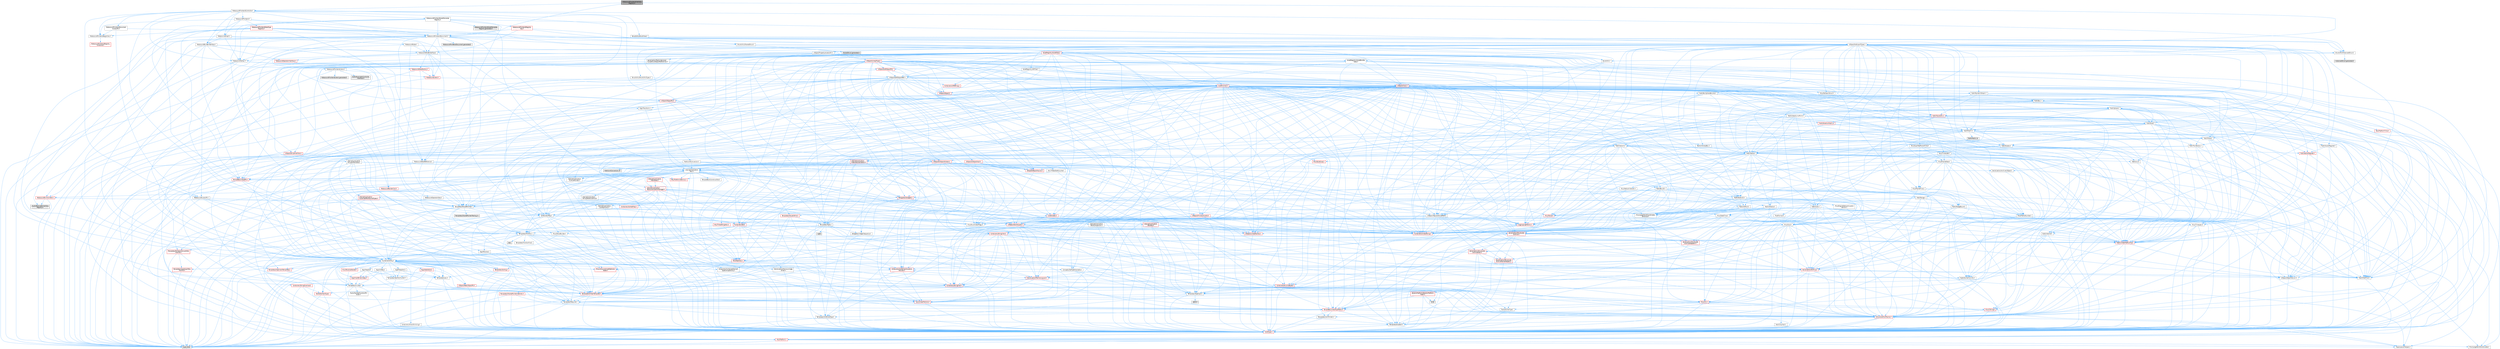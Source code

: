 digraph "MetasoundFrontendInterfaceRegistry.h"
{
 // INTERACTIVE_SVG=YES
 // LATEX_PDF_SIZE
  bgcolor="transparent";
  edge [fontname=Helvetica,fontsize=10,labelfontname=Helvetica,labelfontsize=10];
  node [fontname=Helvetica,fontsize=10,shape=box,height=0.2,width=0.4];
  Node1 [id="Node000001",label="MetasoundFrontendInterface\lRegistry.h",height=0.2,width=0.4,color="gray40", fillcolor="grey60", style="filled", fontcolor="black",tooltip=" "];
  Node1 -> Node2 [id="edge1_Node000001_Node000002",color="steelblue1",style="solid",tooltip=" "];
  Node2 [id="Node000002",label="MetasoundFrontendController.h",height=0.2,width=0.4,color="grey40", fillcolor="white", style="filled",URL="$d0/d64/MetasoundFrontendController_8h.html",tooltip=" "];
  Node2 -> Node3 [id="edge2_Node000002_Node000003",color="steelblue1",style="solid",tooltip=" "];
  Node3 [id="Node000003",label="MetasoundAccessPtr.h",height=0.2,width=0.4,color="grey40", fillcolor="white", style="filled",URL="$d4/dfa/MetasoundAccessPtr_8h.html",tooltip=" "];
  Node3 -> Node4 [id="edge3_Node000003_Node000004",color="steelblue1",style="solid",tooltip=" "];
  Node4 [id="Node000004",label="Templates/Function.h",height=0.2,width=0.4,color="grey40", fillcolor="white", style="filled",URL="$df/df5/Function_8h.html",tooltip=" "];
  Node4 -> Node5 [id="edge4_Node000004_Node000005",color="steelblue1",style="solid",tooltip=" "];
  Node5 [id="Node000005",label="CoreTypes.h",height=0.2,width=0.4,color="red", fillcolor="#FFF0F0", style="filled",URL="$dc/dec/CoreTypes_8h.html",tooltip=" "];
  Node5 -> Node6 [id="edge5_Node000005_Node000006",color="steelblue1",style="solid",tooltip=" "];
  Node6 [id="Node000006",label="HAL/Platform.h",height=0.2,width=0.4,color="red", fillcolor="#FFF0F0", style="filled",URL="$d9/dd0/Platform_8h.html",tooltip=" "];
  Node6 -> Node8 [id="edge6_Node000006_Node000008",color="steelblue1",style="solid",tooltip=" "];
  Node8 [id="Node000008",label="Misc/LargeWorldCoordinates.h",height=0.2,width=0.4,color="grey40", fillcolor="white", style="filled",URL="$d2/dcb/LargeWorldCoordinates_8h.html",tooltip=" "];
  Node6 -> Node9 [id="edge7_Node000006_Node000009",color="steelblue1",style="solid",tooltip=" "];
  Node9 [id="Node000009",label="type_traits",height=0.2,width=0.4,color="grey60", fillcolor="#E0E0E0", style="filled",tooltip=" "];
  Node6 -> Node10 [id="edge8_Node000006_Node000010",color="steelblue1",style="solid",tooltip=" "];
  Node10 [id="Node000010",label="PreprocessorHelpers.h",height=0.2,width=0.4,color="grey40", fillcolor="white", style="filled",URL="$db/ddb/PreprocessorHelpers_8h.html",tooltip=" "];
  Node4 -> Node19 [id="edge9_Node000004_Node000019",color="steelblue1",style="solid",tooltip=" "];
  Node19 [id="Node000019",label="Misc/AssertionMacros.h",height=0.2,width=0.4,color="red", fillcolor="#FFF0F0", style="filled",URL="$d0/dfa/AssertionMacros_8h.html",tooltip=" "];
  Node19 -> Node5 [id="edge10_Node000019_Node000005",color="steelblue1",style="solid",tooltip=" "];
  Node19 -> Node6 [id="edge11_Node000019_Node000006",color="steelblue1",style="solid",tooltip=" "];
  Node19 -> Node10 [id="edge12_Node000019_Node000010",color="steelblue1",style="solid",tooltip=" "];
  Node19 -> Node56 [id="edge13_Node000019_Node000056",color="steelblue1",style="solid",tooltip=" "];
  Node56 [id="Node000056",label="Templates/EnableIf.h",height=0.2,width=0.4,color="grey40", fillcolor="white", style="filled",URL="$d7/d60/EnableIf_8h.html",tooltip=" "];
  Node56 -> Node5 [id="edge14_Node000056_Node000005",color="steelblue1",style="solid",tooltip=" "];
  Node4 -> Node70 [id="edge15_Node000004_Node000070",color="steelblue1",style="solid",tooltip=" "];
  Node70 [id="Node000070",label="Misc/IntrusiveUnsetOptional\lState.h",height=0.2,width=0.4,color="red", fillcolor="#FFF0F0", style="filled",URL="$d2/d0a/IntrusiveUnsetOptionalState_8h.html",tooltip=" "];
  Node4 -> Node72 [id="edge16_Node000004_Node000072",color="steelblue1",style="solid",tooltip=" "];
  Node72 [id="Node000072",label="HAL/UnrealMemory.h",height=0.2,width=0.4,color="red", fillcolor="#FFF0F0", style="filled",URL="$d9/d96/UnrealMemory_8h.html",tooltip=" "];
  Node72 -> Node5 [id="edge17_Node000072_Node000005",color="steelblue1",style="solid",tooltip=" "];
  Node4 -> Node93 [id="edge18_Node000004_Node000093",color="steelblue1",style="solid",tooltip=" "];
  Node93 [id="Node000093",label="Templates/FunctionFwd.h",height=0.2,width=0.4,color="grey40", fillcolor="white", style="filled",URL="$d6/d54/FunctionFwd_8h.html",tooltip=" "];
  Node4 -> Node94 [id="edge19_Node000004_Node000094",color="steelblue1",style="solid",tooltip=" "];
  Node94 [id="Node000094",label="Templates/UnrealTypeTraits.h",height=0.2,width=0.4,color="red", fillcolor="#FFF0F0", style="filled",URL="$d2/d2d/UnrealTypeTraits_8h.html",tooltip=" "];
  Node94 -> Node5 [id="edge20_Node000094_Node000005",color="steelblue1",style="solid",tooltip=" "];
  Node94 -> Node19 [id="edge21_Node000094_Node000019",color="steelblue1",style="solid",tooltip=" "];
  Node94 -> Node56 [id="edge22_Node000094_Node000056",color="steelblue1",style="solid",tooltip=" "];
  Node94 -> Node95 [id="edge23_Node000094_Node000095",color="steelblue1",style="solid",tooltip=" "];
  Node95 [id="Node000095",label="Templates/IsArithmetic.h",height=0.2,width=0.4,color="grey40", fillcolor="white", style="filled",URL="$d2/d5d/IsArithmetic_8h.html",tooltip=" "];
  Node95 -> Node5 [id="edge24_Node000095_Node000005",color="steelblue1",style="solid",tooltip=" "];
  Node94 -> Node98 [id="edge25_Node000094_Node000098",color="steelblue1",style="solid",tooltip=" "];
  Node98 [id="Node000098",label="Templates/IsUECoreType.h",height=0.2,width=0.4,color="grey40", fillcolor="white", style="filled",URL="$d1/db8/IsUECoreType_8h.html",tooltip=" "];
  Node98 -> Node5 [id="edge26_Node000098_Node000005",color="steelblue1",style="solid",tooltip=" "];
  Node98 -> Node9 [id="edge27_Node000098_Node000009",color="steelblue1",style="solid",tooltip=" "];
  Node4 -> Node99 [id="edge28_Node000004_Node000099",color="steelblue1",style="solid",tooltip=" "];
  Node99 [id="Node000099",label="Templates/Invoke.h",height=0.2,width=0.4,color="grey40", fillcolor="white", style="filled",URL="$d7/deb/Invoke_8h.html",tooltip=" "];
  Node99 -> Node5 [id="edge29_Node000099_Node000005",color="steelblue1",style="solid",tooltip=" "];
  Node99 -> Node100 [id="edge30_Node000099_Node000100",color="steelblue1",style="solid",tooltip=" "];
  Node100 [id="Node000100",label="Traits/MemberFunctionPtr\lOuter.h",height=0.2,width=0.4,color="grey40", fillcolor="white", style="filled",URL="$db/da7/MemberFunctionPtrOuter_8h.html",tooltip=" "];
  Node99 -> Node101 [id="edge31_Node000099_Node000101",color="steelblue1",style="solid",tooltip=" "];
  Node101 [id="Node000101",label="Templates/UnrealTemplate.h",height=0.2,width=0.4,color="red", fillcolor="#FFF0F0", style="filled",URL="$d4/d24/UnrealTemplate_8h.html",tooltip=" "];
  Node101 -> Node5 [id="edge32_Node000101_Node000005",color="steelblue1",style="solid",tooltip=" "];
  Node101 -> Node72 [id="edge33_Node000101_Node000072",color="steelblue1",style="solid",tooltip=" "];
  Node101 -> Node94 [id="edge34_Node000101_Node000094",color="steelblue1",style="solid",tooltip=" "];
  Node101 -> Node64 [id="edge35_Node000101_Node000064",color="steelblue1",style="solid",tooltip=" "];
  Node64 [id="Node000064",label="Templates/Requires.h",height=0.2,width=0.4,color="grey40", fillcolor="white", style="filled",URL="$dc/d96/Requires_8h.html",tooltip=" "];
  Node64 -> Node56 [id="edge36_Node000064_Node000056",color="steelblue1",style="solid",tooltip=" "];
  Node64 -> Node9 [id="edge37_Node000064_Node000009",color="steelblue1",style="solid",tooltip=" "];
  Node101 -> Node9 [id="edge38_Node000101_Node000009",color="steelblue1",style="solid",tooltip=" "];
  Node99 -> Node9 [id="edge39_Node000099_Node000009",color="steelblue1",style="solid",tooltip=" "];
  Node4 -> Node101 [id="edge40_Node000004_Node000101",color="steelblue1",style="solid",tooltip=" "];
  Node4 -> Node64 [id="edge41_Node000004_Node000064",color="steelblue1",style="solid",tooltip=" "];
  Node4 -> Node107 [id="edge42_Node000004_Node000107",color="steelblue1",style="solid",tooltip=" "];
  Node107 [id="Node000107",label="Math/UnrealMathUtility.h",height=0.2,width=0.4,color="red", fillcolor="#FFF0F0", style="filled",URL="$db/db8/UnrealMathUtility_8h.html",tooltip=" "];
  Node107 -> Node5 [id="edge43_Node000107_Node000005",color="steelblue1",style="solid",tooltip=" "];
  Node107 -> Node19 [id="edge44_Node000107_Node000019",color="steelblue1",style="solid",tooltip=" "];
  Node107 -> Node29 [id="edge45_Node000107_Node000029",color="steelblue1",style="solid",tooltip=" "];
  Node29 [id="Node000029",label="Math/MathFwd.h",height=0.2,width=0.4,color="grey40", fillcolor="white", style="filled",URL="$d2/d10/MathFwd_8h.html",tooltip=" "];
  Node29 -> Node6 [id="edge46_Node000029_Node000006",color="steelblue1",style="solid",tooltip=" "];
  Node107 -> Node64 [id="edge47_Node000107_Node000064",color="steelblue1",style="solid",tooltip=" "];
  Node4 -> Node33 [id="edge48_Node000004_Node000033",color="steelblue1",style="solid",tooltip=" "];
  Node33 [id="Node000033",label="new",height=0.2,width=0.4,color="grey60", fillcolor="#E0E0E0", style="filled",tooltip=" "];
  Node4 -> Node9 [id="edge49_Node000004_Node000009",color="steelblue1",style="solid",tooltip=" "];
  Node3 -> Node64 [id="edge50_Node000003_Node000064",color="steelblue1",style="solid",tooltip=" "];
  Node3 -> Node116 [id="edge51_Node000003_Node000116",color="steelblue1",style="solid",tooltip=" "];
  Node116 [id="Node000116",label="Templates/SharedPointer.h",height=0.2,width=0.4,color="grey40", fillcolor="white", style="filled",URL="$d2/d17/SharedPointer_8h.html",tooltip=" "];
  Node116 -> Node5 [id="edge52_Node000116_Node000005",color="steelblue1",style="solid",tooltip=" "];
  Node116 -> Node70 [id="edge53_Node000116_Node000070",color="steelblue1",style="solid",tooltip=" "];
  Node116 -> Node117 [id="edge54_Node000116_Node000117",color="steelblue1",style="solid",tooltip=" "];
  Node117 [id="Node000117",label="Templates/PointerIsConvertible\lFromTo.h",height=0.2,width=0.4,color="red", fillcolor="#FFF0F0", style="filled",URL="$d6/d65/PointerIsConvertibleFromTo_8h.html",tooltip=" "];
  Node117 -> Node5 [id="edge55_Node000117_Node000005",color="steelblue1",style="solid",tooltip=" "];
  Node117 -> Node118 [id="edge56_Node000117_Node000118",color="steelblue1",style="solid",tooltip=" "];
  Node118 [id="Node000118",label="Templates/LosesQualifiers\lFromTo.h",height=0.2,width=0.4,color="red", fillcolor="#FFF0F0", style="filled",URL="$d2/db3/LosesQualifiersFromTo_8h.html",tooltip=" "];
  Node118 -> Node9 [id="edge57_Node000118_Node000009",color="steelblue1",style="solid",tooltip=" "];
  Node117 -> Node9 [id="edge58_Node000117_Node000009",color="steelblue1",style="solid",tooltip=" "];
  Node116 -> Node19 [id="edge59_Node000116_Node000019",color="steelblue1",style="solid",tooltip=" "];
  Node116 -> Node72 [id="edge60_Node000116_Node000072",color="steelblue1",style="solid",tooltip=" "];
  Node116 -> Node119 [id="edge61_Node000116_Node000119",color="steelblue1",style="solid",tooltip=" "];
  Node119 [id="Node000119",label="Containers/Array.h",height=0.2,width=0.4,color="grey40", fillcolor="white", style="filled",URL="$df/dd0/Array_8h.html",tooltip=" "];
  Node119 -> Node5 [id="edge62_Node000119_Node000005",color="steelblue1",style="solid",tooltip=" "];
  Node119 -> Node19 [id="edge63_Node000119_Node000019",color="steelblue1",style="solid",tooltip=" "];
  Node119 -> Node70 [id="edge64_Node000119_Node000070",color="steelblue1",style="solid",tooltip=" "];
  Node119 -> Node120 [id="edge65_Node000119_Node000120",color="steelblue1",style="solid",tooltip=" "];
  Node120 [id="Node000120",label="Misc/ReverseIterate.h",height=0.2,width=0.4,color="red", fillcolor="#FFF0F0", style="filled",URL="$db/de3/ReverseIterate_8h.html",tooltip=" "];
  Node120 -> Node6 [id="edge66_Node000120_Node000006",color="steelblue1",style="solid",tooltip=" "];
  Node119 -> Node72 [id="edge67_Node000119_Node000072",color="steelblue1",style="solid",tooltip=" "];
  Node119 -> Node94 [id="edge68_Node000119_Node000094",color="steelblue1",style="solid",tooltip=" "];
  Node119 -> Node101 [id="edge69_Node000119_Node000101",color="steelblue1",style="solid",tooltip=" "];
  Node119 -> Node122 [id="edge70_Node000119_Node000122",color="steelblue1",style="solid",tooltip=" "];
  Node122 [id="Node000122",label="Containers/AllowShrinking.h",height=0.2,width=0.4,color="grey40", fillcolor="white", style="filled",URL="$d7/d1a/AllowShrinking_8h.html",tooltip=" "];
  Node122 -> Node5 [id="edge71_Node000122_Node000005",color="steelblue1",style="solid",tooltip=" "];
  Node119 -> Node123 [id="edge72_Node000119_Node000123",color="steelblue1",style="solid",tooltip=" "];
  Node123 [id="Node000123",label="Containers/ContainerAllocation\lPolicies.h",height=0.2,width=0.4,color="red", fillcolor="#FFF0F0", style="filled",URL="$d7/dff/ContainerAllocationPolicies_8h.html",tooltip=" "];
  Node123 -> Node5 [id="edge73_Node000123_Node000005",color="steelblue1",style="solid",tooltip=" "];
  Node123 -> Node123 [id="edge74_Node000123_Node000123",color="steelblue1",style="solid",tooltip=" "];
  Node123 -> Node72 [id="edge75_Node000123_Node000072",color="steelblue1",style="solid",tooltip=" "];
  Node123 -> Node42 [id="edge76_Node000123_Node000042",color="steelblue1",style="solid",tooltip=" "];
  Node42 [id="Node000042",label="Math/NumericLimits.h",height=0.2,width=0.4,color="grey40", fillcolor="white", style="filled",URL="$df/d1b/NumericLimits_8h.html",tooltip=" "];
  Node42 -> Node5 [id="edge77_Node000042_Node000005",color="steelblue1",style="solid",tooltip=" "];
  Node123 -> Node19 [id="edge78_Node000123_Node000019",color="steelblue1",style="solid",tooltip=" "];
  Node123 -> Node9 [id="edge79_Node000123_Node000009",color="steelblue1",style="solid",tooltip=" "];
  Node119 -> Node127 [id="edge80_Node000119_Node000127",color="steelblue1",style="solid",tooltip=" "];
  Node127 [id="Node000127",label="Containers/ContainerElement\lTypeCompatibility.h",height=0.2,width=0.4,color="grey40", fillcolor="white", style="filled",URL="$df/ddf/ContainerElementTypeCompatibility_8h.html",tooltip=" "];
  Node127 -> Node5 [id="edge81_Node000127_Node000005",color="steelblue1",style="solid",tooltip=" "];
  Node127 -> Node94 [id="edge82_Node000127_Node000094",color="steelblue1",style="solid",tooltip=" "];
  Node119 -> Node128 [id="edge83_Node000119_Node000128",color="steelblue1",style="solid",tooltip=" "];
  Node128 [id="Node000128",label="Serialization/Archive.h",height=0.2,width=0.4,color="red", fillcolor="#FFF0F0", style="filled",URL="$d7/d3b/Archive_8h.html",tooltip=" "];
  Node128 -> Node5 [id="edge84_Node000128_Node000005",color="steelblue1",style="solid",tooltip=" "];
  Node128 -> Node29 [id="edge85_Node000128_Node000029",color="steelblue1",style="solid",tooltip=" "];
  Node128 -> Node19 [id="edge86_Node000128_Node000019",color="steelblue1",style="solid",tooltip=" "];
  Node128 -> Node56 [id="edge87_Node000128_Node000056",color="steelblue1",style="solid",tooltip=" "];
  Node128 -> Node101 [id="edge88_Node000128_Node000101",color="steelblue1",style="solid",tooltip=" "];
  Node128 -> Node137 [id="edge89_Node000128_Node000137",color="steelblue1",style="solid",tooltip=" "];
  Node137 [id="Node000137",label="UObject/ObjectVersion.h",height=0.2,width=0.4,color="grey40", fillcolor="white", style="filled",URL="$da/d63/ObjectVersion_8h.html",tooltip=" "];
  Node137 -> Node5 [id="edge90_Node000137_Node000005",color="steelblue1",style="solid",tooltip=" "];
  Node119 -> Node138 [id="edge91_Node000119_Node000138",color="steelblue1",style="solid",tooltip=" "];
  Node138 [id="Node000138",label="Serialization/MemoryImage\lWriter.h",height=0.2,width=0.4,color="grey40", fillcolor="white", style="filled",URL="$d0/d08/MemoryImageWriter_8h.html",tooltip=" "];
  Node138 -> Node5 [id="edge92_Node000138_Node000005",color="steelblue1",style="solid",tooltip=" "];
  Node138 -> Node139 [id="edge93_Node000138_Node000139",color="steelblue1",style="solid",tooltip=" "];
  Node139 [id="Node000139",label="Serialization/MemoryLayout.h",height=0.2,width=0.4,color="red", fillcolor="#FFF0F0", style="filled",URL="$d7/d66/MemoryLayout_8h.html",tooltip=" "];
  Node139 -> Node142 [id="edge94_Node000139_Node000142",color="steelblue1",style="solid",tooltip=" "];
  Node142 [id="Node000142",label="Containers/EnumAsByte.h",height=0.2,width=0.4,color="red", fillcolor="#FFF0F0", style="filled",URL="$d6/d9a/EnumAsByte_8h.html",tooltip=" "];
  Node142 -> Node5 [id="edge95_Node000142_Node000005",color="steelblue1",style="solid",tooltip=" "];
  Node142 -> Node143 [id="edge96_Node000142_Node000143",color="steelblue1",style="solid",tooltip=" "];
  Node143 [id="Node000143",label="Templates/TypeHash.h",height=0.2,width=0.4,color="grey40", fillcolor="white", style="filled",URL="$d1/d62/TypeHash_8h.html",tooltip=" "];
  Node143 -> Node5 [id="edge97_Node000143_Node000005",color="steelblue1",style="solid",tooltip=" "];
  Node143 -> Node64 [id="edge98_Node000143_Node000064",color="steelblue1",style="solid",tooltip=" "];
  Node143 -> Node144 [id="edge99_Node000143_Node000144",color="steelblue1",style="solid",tooltip=" "];
  Node144 [id="Node000144",label="Misc/Crc.h",height=0.2,width=0.4,color="red", fillcolor="#FFF0F0", style="filled",URL="$d4/dd2/Crc_8h.html",tooltip=" "];
  Node144 -> Node5 [id="edge100_Node000144_Node000005",color="steelblue1",style="solid",tooltip=" "];
  Node144 -> Node19 [id="edge101_Node000144_Node000019",color="steelblue1",style="solid",tooltip=" "];
  Node144 -> Node145 [id="edge102_Node000144_Node000145",color="steelblue1",style="solid",tooltip=" "];
  Node145 [id="Node000145",label="Misc/CString.h",height=0.2,width=0.4,color="red", fillcolor="#FFF0F0", style="filled",URL="$d2/d49/CString_8h.html",tooltip=" "];
  Node145 -> Node5 [id="edge103_Node000145_Node000005",color="steelblue1",style="solid",tooltip=" "];
  Node145 -> Node19 [id="edge104_Node000145_Node000019",color="steelblue1",style="solid",tooltip=" "];
  Node144 -> Node94 [id="edge105_Node000144_Node000094",color="steelblue1",style="solid",tooltip=" "];
  Node144 -> Node61 [id="edge106_Node000144_Node000061",color="steelblue1",style="solid",tooltip=" "];
  Node61 [id="Node000061",label="Traits/IsCharType.h",height=0.2,width=0.4,color="grey40", fillcolor="white", style="filled",URL="$db/d51/IsCharType_8h.html",tooltip=" "];
  Node61 -> Node5 [id="edge107_Node000061_Node000005",color="steelblue1",style="solid",tooltip=" "];
  Node143 -> Node149 [id="edge108_Node000143_Node000149",color="steelblue1",style="solid",tooltip=" "];
  Node149 [id="Node000149",label="stdint.h",height=0.2,width=0.4,color="grey60", fillcolor="#E0E0E0", style="filled",tooltip=" "];
  Node143 -> Node9 [id="edge109_Node000143_Node000009",color="steelblue1",style="solid",tooltip=" "];
  Node139 -> Node22 [id="edge110_Node000139_Node000022",color="steelblue1",style="solid",tooltip=" "];
  Node22 [id="Node000022",label="Containers/StringFwd.h",height=0.2,width=0.4,color="red", fillcolor="#FFF0F0", style="filled",URL="$df/d37/StringFwd_8h.html",tooltip=" "];
  Node22 -> Node5 [id="edge111_Node000022_Node000005",color="steelblue1",style="solid",tooltip=" "];
  Node22 -> Node23 [id="edge112_Node000022_Node000023",color="steelblue1",style="solid",tooltip=" "];
  Node23 [id="Node000023",label="Traits/ElementType.h",height=0.2,width=0.4,color="red", fillcolor="#FFF0F0", style="filled",URL="$d5/d4f/ElementType_8h.html",tooltip=" "];
  Node23 -> Node6 [id="edge113_Node000023_Node000006",color="steelblue1",style="solid",tooltip=" "];
  Node23 -> Node9 [id="edge114_Node000023_Node000009",color="steelblue1",style="solid",tooltip=" "];
  Node139 -> Node72 [id="edge115_Node000139_Node000072",color="steelblue1",style="solid",tooltip=" "];
  Node139 -> Node56 [id="edge116_Node000139_Node000056",color="steelblue1",style="solid",tooltip=" "];
  Node139 -> Node101 [id="edge117_Node000139_Node000101",color="steelblue1",style="solid",tooltip=" "];
  Node119 -> Node152 [id="edge118_Node000119_Node000152",color="steelblue1",style="solid",tooltip=" "];
  Node152 [id="Node000152",label="Algo/Heapify.h",height=0.2,width=0.4,color="grey40", fillcolor="white", style="filled",URL="$d0/d2a/Heapify_8h.html",tooltip=" "];
  Node152 -> Node153 [id="edge119_Node000152_Node000153",color="steelblue1",style="solid",tooltip=" "];
  Node153 [id="Node000153",label="Algo/Impl/BinaryHeap.h",height=0.2,width=0.4,color="red", fillcolor="#FFF0F0", style="filled",URL="$d7/da3/Algo_2Impl_2BinaryHeap_8h.html",tooltip=" "];
  Node153 -> Node99 [id="edge120_Node000153_Node000099",color="steelblue1",style="solid",tooltip=" "];
  Node153 -> Node9 [id="edge121_Node000153_Node000009",color="steelblue1",style="solid",tooltip=" "];
  Node152 -> Node156 [id="edge122_Node000152_Node000156",color="steelblue1",style="solid",tooltip=" "];
  Node156 [id="Node000156",label="Templates/IdentityFunctor.h",height=0.2,width=0.4,color="grey40", fillcolor="white", style="filled",URL="$d7/d2e/IdentityFunctor_8h.html",tooltip=" "];
  Node156 -> Node6 [id="edge123_Node000156_Node000006",color="steelblue1",style="solid",tooltip=" "];
  Node152 -> Node99 [id="edge124_Node000152_Node000099",color="steelblue1",style="solid",tooltip=" "];
  Node152 -> Node157 [id="edge125_Node000152_Node000157",color="steelblue1",style="solid",tooltip=" "];
  Node157 [id="Node000157",label="Templates/Less.h",height=0.2,width=0.4,color="grey40", fillcolor="white", style="filled",URL="$de/dc8/Less_8h.html",tooltip=" "];
  Node157 -> Node5 [id="edge126_Node000157_Node000005",color="steelblue1",style="solid",tooltip=" "];
  Node157 -> Node101 [id="edge127_Node000157_Node000101",color="steelblue1",style="solid",tooltip=" "];
  Node152 -> Node101 [id="edge128_Node000152_Node000101",color="steelblue1",style="solid",tooltip=" "];
  Node119 -> Node158 [id="edge129_Node000119_Node000158",color="steelblue1",style="solid",tooltip=" "];
  Node158 [id="Node000158",label="Algo/HeapSort.h",height=0.2,width=0.4,color="grey40", fillcolor="white", style="filled",URL="$d3/d92/HeapSort_8h.html",tooltip=" "];
  Node158 -> Node153 [id="edge130_Node000158_Node000153",color="steelblue1",style="solid",tooltip=" "];
  Node158 -> Node156 [id="edge131_Node000158_Node000156",color="steelblue1",style="solid",tooltip=" "];
  Node158 -> Node157 [id="edge132_Node000158_Node000157",color="steelblue1",style="solid",tooltip=" "];
  Node158 -> Node101 [id="edge133_Node000158_Node000101",color="steelblue1",style="solid",tooltip=" "];
  Node119 -> Node159 [id="edge134_Node000119_Node000159",color="steelblue1",style="solid",tooltip=" "];
  Node159 [id="Node000159",label="Algo/IsHeap.h",height=0.2,width=0.4,color="grey40", fillcolor="white", style="filled",URL="$de/d32/IsHeap_8h.html",tooltip=" "];
  Node159 -> Node153 [id="edge135_Node000159_Node000153",color="steelblue1",style="solid",tooltip=" "];
  Node159 -> Node156 [id="edge136_Node000159_Node000156",color="steelblue1",style="solid",tooltip=" "];
  Node159 -> Node99 [id="edge137_Node000159_Node000099",color="steelblue1",style="solid",tooltip=" "];
  Node159 -> Node157 [id="edge138_Node000159_Node000157",color="steelblue1",style="solid",tooltip=" "];
  Node159 -> Node101 [id="edge139_Node000159_Node000101",color="steelblue1",style="solid",tooltip=" "];
  Node119 -> Node153 [id="edge140_Node000119_Node000153",color="steelblue1",style="solid",tooltip=" "];
  Node119 -> Node160 [id="edge141_Node000119_Node000160",color="steelblue1",style="solid",tooltip=" "];
  Node160 [id="Node000160",label="Algo/StableSort.h",height=0.2,width=0.4,color="red", fillcolor="#FFF0F0", style="filled",URL="$d7/d3c/StableSort_8h.html",tooltip=" "];
  Node160 -> Node156 [id="edge142_Node000160_Node000156",color="steelblue1",style="solid",tooltip=" "];
  Node160 -> Node99 [id="edge143_Node000160_Node000099",color="steelblue1",style="solid",tooltip=" "];
  Node160 -> Node157 [id="edge144_Node000160_Node000157",color="steelblue1",style="solid",tooltip=" "];
  Node160 -> Node101 [id="edge145_Node000160_Node000101",color="steelblue1",style="solid",tooltip=" "];
  Node119 -> Node163 [id="edge146_Node000119_Node000163",color="steelblue1",style="solid",tooltip=" "];
  Node163 [id="Node000163",label="Concepts/GetTypeHashable.h",height=0.2,width=0.4,color="grey40", fillcolor="white", style="filled",URL="$d3/da2/GetTypeHashable_8h.html",tooltip=" "];
  Node163 -> Node5 [id="edge147_Node000163_Node000005",color="steelblue1",style="solid",tooltip=" "];
  Node163 -> Node143 [id="edge148_Node000163_Node000143",color="steelblue1",style="solid",tooltip=" "];
  Node119 -> Node156 [id="edge149_Node000119_Node000156",color="steelblue1",style="solid",tooltip=" "];
  Node119 -> Node99 [id="edge150_Node000119_Node000099",color="steelblue1",style="solid",tooltip=" "];
  Node119 -> Node157 [id="edge151_Node000119_Node000157",color="steelblue1",style="solid",tooltip=" "];
  Node119 -> Node118 [id="edge152_Node000119_Node000118",color="steelblue1",style="solid",tooltip=" "];
  Node119 -> Node64 [id="edge153_Node000119_Node000064",color="steelblue1",style="solid",tooltip=" "];
  Node119 -> Node164 [id="edge154_Node000119_Node000164",color="steelblue1",style="solid",tooltip=" "];
  Node164 [id="Node000164",label="Templates/Sorting.h",height=0.2,width=0.4,color="red", fillcolor="#FFF0F0", style="filled",URL="$d3/d9e/Sorting_8h.html",tooltip=" "];
  Node164 -> Node5 [id="edge155_Node000164_Node000005",color="steelblue1",style="solid",tooltip=" "];
  Node164 -> Node157 [id="edge156_Node000164_Node000157",color="steelblue1",style="solid",tooltip=" "];
  Node119 -> Node167 [id="edge157_Node000119_Node000167",color="steelblue1",style="solid",tooltip=" "];
  Node167 [id="Node000167",label="Templates/AlignmentTemplates.h",height=0.2,width=0.4,color="red", fillcolor="#FFF0F0", style="filled",URL="$dd/d32/AlignmentTemplates_8h.html",tooltip=" "];
  Node167 -> Node5 [id="edge158_Node000167_Node000005",color="steelblue1",style="solid",tooltip=" "];
  Node119 -> Node23 [id="edge159_Node000119_Node000023",color="steelblue1",style="solid",tooltip=" "];
  Node119 -> Node114 [id="edge160_Node000119_Node000114",color="steelblue1",style="solid",tooltip=" "];
  Node114 [id="Node000114",label="limits",height=0.2,width=0.4,color="grey60", fillcolor="#E0E0E0", style="filled",tooltip=" "];
  Node119 -> Node9 [id="edge161_Node000119_Node000009",color="steelblue1",style="solid",tooltip=" "];
  Node116 -> Node168 [id="edge162_Node000116_Node000168",color="steelblue1",style="solid",tooltip=" "];
  Node168 [id="Node000168",label="Containers/Map.h",height=0.2,width=0.4,color="grey40", fillcolor="white", style="filled",URL="$df/d79/Map_8h.html",tooltip=" "];
  Node168 -> Node5 [id="edge163_Node000168_Node000005",color="steelblue1",style="solid",tooltip=" "];
  Node168 -> Node169 [id="edge164_Node000168_Node000169",color="steelblue1",style="solid",tooltip=" "];
  Node169 [id="Node000169",label="Algo/Reverse.h",height=0.2,width=0.4,color="grey40", fillcolor="white", style="filled",URL="$d5/d93/Reverse_8h.html",tooltip=" "];
  Node169 -> Node5 [id="edge165_Node000169_Node000005",color="steelblue1",style="solid",tooltip=" "];
  Node169 -> Node101 [id="edge166_Node000169_Node000101",color="steelblue1",style="solid",tooltip=" "];
  Node168 -> Node127 [id="edge167_Node000168_Node000127",color="steelblue1",style="solid",tooltip=" "];
  Node168 -> Node170 [id="edge168_Node000168_Node000170",color="steelblue1",style="solid",tooltip=" "];
  Node170 [id="Node000170",label="Containers/Set.h",height=0.2,width=0.4,color="red", fillcolor="#FFF0F0", style="filled",URL="$d4/d45/Set_8h.html",tooltip=" "];
  Node170 -> Node123 [id="edge169_Node000170_Node000123",color="steelblue1",style="solid",tooltip=" "];
  Node170 -> Node127 [id="edge170_Node000170_Node000127",color="steelblue1",style="solid",tooltip=" "];
  Node170 -> Node107 [id="edge171_Node000170_Node000107",color="steelblue1",style="solid",tooltip=" "];
  Node170 -> Node19 [id="edge172_Node000170_Node000019",color="steelblue1",style="solid",tooltip=" "];
  Node170 -> Node195 [id="edge173_Node000170_Node000195",color="steelblue1",style="solid",tooltip=" "];
  Node195 [id="Node000195",label="Misc/StructBuilder.h",height=0.2,width=0.4,color="grey40", fillcolor="white", style="filled",URL="$d9/db3/StructBuilder_8h.html",tooltip=" "];
  Node195 -> Node5 [id="edge174_Node000195_Node000005",color="steelblue1",style="solid",tooltip=" "];
  Node195 -> Node107 [id="edge175_Node000195_Node000107",color="steelblue1",style="solid",tooltip=" "];
  Node195 -> Node167 [id="edge176_Node000195_Node000167",color="steelblue1",style="solid",tooltip=" "];
  Node170 -> Node138 [id="edge177_Node000170_Node000138",color="steelblue1",style="solid",tooltip=" "];
  Node170 -> Node175 [id="edge178_Node000170_Node000175",color="steelblue1",style="solid",tooltip=" "];
  Node175 [id="Node000175",label="Serialization/Structured\lArchive.h",height=0.2,width=0.4,color="red", fillcolor="#FFF0F0", style="filled",URL="$d9/d1e/StructuredArchive_8h.html",tooltip=" "];
  Node175 -> Node119 [id="edge179_Node000175_Node000119",color="steelblue1",style="solid",tooltip=" "];
  Node175 -> Node123 [id="edge180_Node000175_Node000123",color="steelblue1",style="solid",tooltip=" "];
  Node175 -> Node5 [id="edge181_Node000175_Node000005",color="steelblue1",style="solid",tooltip=" "];
  Node175 -> Node128 [id="edge182_Node000175_Node000128",color="steelblue1",style="solid",tooltip=" "];
  Node175 -> Node179 [id="edge183_Node000175_Node000179",color="steelblue1",style="solid",tooltip=" "];
  Node179 [id="Node000179",label="Serialization/Structured\lArchiveAdapters.h",height=0.2,width=0.4,color="red", fillcolor="#FFF0F0", style="filled",URL="$d3/de1/StructuredArchiveAdapters_8h.html",tooltip=" "];
  Node179 -> Node5 [id="edge184_Node000179_Node000005",color="steelblue1",style="solid",tooltip=" "];
  Node179 -> Node182 [id="edge185_Node000179_Node000182",color="steelblue1",style="solid",tooltip=" "];
  Node182 [id="Node000182",label="Serialization/Structured\lArchiveSlots.h",height=0.2,width=0.4,color="red", fillcolor="#FFF0F0", style="filled",URL="$d2/d87/StructuredArchiveSlots_8h.html",tooltip=" "];
  Node182 -> Node119 [id="edge186_Node000182_Node000119",color="steelblue1",style="solid",tooltip=" "];
  Node182 -> Node5 [id="edge187_Node000182_Node000005",color="steelblue1",style="solid",tooltip=" "];
  Node182 -> Node183 [id="edge188_Node000182_Node000183",color="steelblue1",style="solid",tooltip=" "];
  Node183 [id="Node000183",label="Misc/Optional.h",height=0.2,width=0.4,color="red", fillcolor="#FFF0F0", style="filled",URL="$d2/dae/Optional_8h.html",tooltip=" "];
  Node183 -> Node5 [id="edge189_Node000183_Node000005",color="steelblue1",style="solid",tooltip=" "];
  Node183 -> Node19 [id="edge190_Node000183_Node000019",color="steelblue1",style="solid",tooltip=" "];
  Node183 -> Node70 [id="edge191_Node000183_Node000070",color="steelblue1",style="solid",tooltip=" "];
  Node183 -> Node101 [id="edge192_Node000183_Node000101",color="steelblue1",style="solid",tooltip=" "];
  Node183 -> Node128 [id="edge193_Node000183_Node000128",color="steelblue1",style="solid",tooltip=" "];
  Node182 -> Node128 [id="edge194_Node000182_Node000128",color="steelblue1",style="solid",tooltip=" "];
  Node182 -> Node178 [id="edge195_Node000182_Node000178",color="steelblue1",style="solid",tooltip=" "];
  Node178 [id="Node000178",label="Serialization/Structured\lArchiveNameHelpers.h",height=0.2,width=0.4,color="red", fillcolor="#FFF0F0", style="filled",URL="$d0/d7b/StructuredArchiveNameHelpers_8h.html",tooltip=" "];
  Node178 -> Node5 [id="edge196_Node000178_Node000005",color="steelblue1",style="solid",tooltip=" "];
  Node182 -> Node56 [id="edge197_Node000182_Node000056",color="steelblue1",style="solid",tooltip=" "];
  Node175 -> Node178 [id="edge198_Node000175_Node000178",color="steelblue1",style="solid",tooltip=" "];
  Node175 -> Node182 [id="edge199_Node000175_Node000182",color="steelblue1",style="solid",tooltip=" "];
  Node170 -> Node4 [id="edge200_Node000170_Node000004",color="steelblue1",style="solid",tooltip=" "];
  Node170 -> Node164 [id="edge201_Node000170_Node000164",color="steelblue1",style="solid",tooltip=" "];
  Node170 -> Node143 [id="edge202_Node000170_Node000143",color="steelblue1",style="solid",tooltip=" "];
  Node170 -> Node101 [id="edge203_Node000170_Node000101",color="steelblue1",style="solid",tooltip=" "];
  Node170 -> Node9 [id="edge204_Node000170_Node000009",color="steelblue1",style="solid",tooltip=" "];
  Node168 -> Node191 [id="edge205_Node000168_Node000191",color="steelblue1",style="solid",tooltip=" "];
  Node191 [id="Node000191",label="Containers/UnrealString.h",height=0.2,width=0.4,color="red", fillcolor="#FFF0F0", style="filled",URL="$d5/dba/UnrealString_8h.html",tooltip=" "];
  Node168 -> Node19 [id="edge206_Node000168_Node000019",color="steelblue1",style="solid",tooltip=" "];
  Node168 -> Node195 [id="edge207_Node000168_Node000195",color="steelblue1",style="solid",tooltip=" "];
  Node168 -> Node4 [id="edge208_Node000168_Node000004",color="steelblue1",style="solid",tooltip=" "];
  Node168 -> Node164 [id="edge209_Node000168_Node000164",color="steelblue1",style="solid",tooltip=" "];
  Node168 -> Node197 [id="edge210_Node000168_Node000197",color="steelblue1",style="solid",tooltip=" "];
  Node197 [id="Node000197",label="Templates/Tuple.h",height=0.2,width=0.4,color="grey40", fillcolor="white", style="filled",URL="$d2/d4f/Tuple_8h.html",tooltip=" "];
  Node197 -> Node5 [id="edge211_Node000197_Node000005",color="steelblue1",style="solid",tooltip=" "];
  Node197 -> Node101 [id="edge212_Node000197_Node000101",color="steelblue1",style="solid",tooltip=" "];
  Node197 -> Node198 [id="edge213_Node000197_Node000198",color="steelblue1",style="solid",tooltip=" "];
  Node198 [id="Node000198",label="Delegates/IntegerSequence.h",height=0.2,width=0.4,color="grey40", fillcolor="white", style="filled",URL="$d2/dcc/IntegerSequence_8h.html",tooltip=" "];
  Node198 -> Node5 [id="edge214_Node000198_Node000005",color="steelblue1",style="solid",tooltip=" "];
  Node197 -> Node99 [id="edge215_Node000197_Node000099",color="steelblue1",style="solid",tooltip=" "];
  Node197 -> Node175 [id="edge216_Node000197_Node000175",color="steelblue1",style="solid",tooltip=" "];
  Node197 -> Node139 [id="edge217_Node000197_Node000139",color="steelblue1",style="solid",tooltip=" "];
  Node197 -> Node64 [id="edge218_Node000197_Node000064",color="steelblue1",style="solid",tooltip=" "];
  Node197 -> Node143 [id="edge219_Node000197_Node000143",color="steelblue1",style="solid",tooltip=" "];
  Node197 -> Node199 [id="edge220_Node000197_Node000199",color="steelblue1",style="solid",tooltip=" "];
  Node199 [id="Node000199",label="tuple",height=0.2,width=0.4,color="grey60", fillcolor="#E0E0E0", style="filled",tooltip=" "];
  Node197 -> Node9 [id="edge221_Node000197_Node000009",color="steelblue1",style="solid",tooltip=" "];
  Node168 -> Node101 [id="edge222_Node000168_Node000101",color="steelblue1",style="solid",tooltip=" "];
  Node168 -> Node94 [id="edge223_Node000168_Node000094",color="steelblue1",style="solid",tooltip=" "];
  Node168 -> Node9 [id="edge224_Node000168_Node000009",color="steelblue1",style="solid",tooltip=" "];
  Node116 -> Node200 [id="edge225_Node000116_Node000200",color="steelblue1",style="solid",tooltip=" "];
  Node200 [id="Node000200",label="CoreGlobals.h",height=0.2,width=0.4,color="red", fillcolor="#FFF0F0", style="filled",URL="$d5/d8c/CoreGlobals_8h.html",tooltip=" "];
  Node200 -> Node191 [id="edge226_Node000200_Node000191",color="steelblue1",style="solid",tooltip=" "];
  Node200 -> Node5 [id="edge227_Node000200_Node000005",color="steelblue1",style="solid",tooltip=" "];
  Node200 -> Node204 [id="edge228_Node000200_Node000204",color="steelblue1",style="solid",tooltip=" "];
  Node204 [id="Node000204",label="Logging/LogMacros.h",height=0.2,width=0.4,color="red", fillcolor="#FFF0F0", style="filled",URL="$d0/d16/LogMacros_8h.html",tooltip=" "];
  Node204 -> Node191 [id="edge229_Node000204_Node000191",color="steelblue1",style="solid",tooltip=" "];
  Node204 -> Node5 [id="edge230_Node000204_Node000005",color="steelblue1",style="solid",tooltip=" "];
  Node204 -> Node10 [id="edge231_Node000204_Node000010",color="steelblue1",style="solid",tooltip=" "];
  Node204 -> Node19 [id="edge232_Node000204_Node000019",color="steelblue1",style="solid",tooltip=" "];
  Node204 -> Node56 [id="edge233_Node000204_Node000056",color="steelblue1",style="solid",tooltip=" "];
  Node204 -> Node9 [id="edge234_Node000204_Node000009",color="steelblue1",style="solid",tooltip=" "];
  Node200 -> Node44 [id="edge235_Node000200_Node000044",color="steelblue1",style="solid",tooltip=" "];
  Node44 [id="Node000044",label="Misc/EnumClassFlags.h",height=0.2,width=0.4,color="grey40", fillcolor="white", style="filled",URL="$d8/de7/EnumClassFlags_8h.html",tooltip=" "];
  Node200 -> Node206 [id="edge236_Node000200_Node000206",color="steelblue1",style="solid",tooltip=" "];
  Node206 [id="Node000206",label="UObject/NameTypes.h",height=0.2,width=0.4,color="red", fillcolor="#FFF0F0", style="filled",URL="$d6/d35/NameTypes_8h.html",tooltip=" "];
  Node206 -> Node5 [id="edge237_Node000206_Node000005",color="steelblue1",style="solid",tooltip=" "];
  Node206 -> Node19 [id="edge238_Node000206_Node000019",color="steelblue1",style="solid",tooltip=" "];
  Node206 -> Node72 [id="edge239_Node000206_Node000072",color="steelblue1",style="solid",tooltip=" "];
  Node206 -> Node94 [id="edge240_Node000206_Node000094",color="steelblue1",style="solid",tooltip=" "];
  Node206 -> Node101 [id="edge241_Node000206_Node000101",color="steelblue1",style="solid",tooltip=" "];
  Node206 -> Node191 [id="edge242_Node000206_Node000191",color="steelblue1",style="solid",tooltip=" "];
  Node206 -> Node22 [id="edge243_Node000206_Node000022",color="steelblue1",style="solid",tooltip=" "];
  Node206 -> Node211 [id="edge244_Node000206_Node000211",color="steelblue1",style="solid",tooltip=" "];
  Node211 [id="Node000211",label="UObject/UnrealNames.h",height=0.2,width=0.4,color="red", fillcolor="#FFF0F0", style="filled",URL="$d8/db1/UnrealNames_8h.html",tooltip=" "];
  Node211 -> Node5 [id="edge245_Node000211_Node000005",color="steelblue1",style="solid",tooltip=" "];
  Node206 -> Node139 [id="edge246_Node000206_Node000139",color="steelblue1",style="solid",tooltip=" "];
  Node206 -> Node70 [id="edge247_Node000206_Node000070",color="steelblue1",style="solid",tooltip=" "];
  Node116 -> Node221 [id="edge248_Node000116_Node000221",color="steelblue1",style="solid",tooltip=" "];
  Node221 [id="Node000221",label="Templates/SharedPointerInternals.h",height=0.2,width=0.4,color="red", fillcolor="#FFF0F0", style="filled",URL="$de/d3a/SharedPointerInternals_8h.html",tooltip=" "];
  Node221 -> Node5 [id="edge249_Node000221_Node000005",color="steelblue1",style="solid",tooltip=" "];
  Node221 -> Node72 [id="edge250_Node000221_Node000072",color="steelblue1",style="solid",tooltip=" "];
  Node221 -> Node19 [id="edge251_Node000221_Node000019",color="steelblue1",style="solid",tooltip=" "];
  Node221 -> Node9 [id="edge252_Node000221_Node000009",color="steelblue1",style="solid",tooltip=" "];
  Node116 -> Node224 [id="edge253_Node000116_Node000224",color="steelblue1",style="solid",tooltip=" "];
  Node224 [id="Node000224",label="Templates/SharedPointerTesting.inl",height=0.2,width=0.4,color="grey60", fillcolor="#E0E0E0", style="filled",tooltip=" "];
  Node3 -> Node101 [id="edge254_Node000003_Node000101",color="steelblue1",style="solid",tooltip=" "];
  Node3 -> Node9 [id="edge255_Node000003_Node000009",color="steelblue1",style="solid",tooltip=" "];
  Node2 -> Node225 [id="edge256_Node000002_Node000225",color="steelblue1",style="solid",tooltip=" "];
  Node225 [id="Node000225",label="MetasoundBuilderInterface.h",height=0.2,width=0.4,color="grey40", fillcolor="white", style="filled",URL="$d9/d0d/MetasoundBuilderInterface_8h.html",tooltip=" "];
  Node225 -> Node119 [id="edge257_Node000225_Node000119",color="steelblue1",style="solid",tooltip=" "];
  Node225 -> Node226 [id="edge258_Node000225_Node000226",color="steelblue1",style="solid",tooltip=" "];
  Node226 [id="Node000226",label="MetasoundDataReference.h",height=0.2,width=0.4,color="grey40", fillcolor="white", style="filled",URL="$dc/d67/MetasoundDataReference_8h.html",tooltip=" "];
  Node226 -> Node9 [id="edge259_Node000226_Node000009",color="steelblue1",style="solid",tooltip=" "];
  Node226 -> Node191 [id="edge260_Node000226_Node000191",color="steelblue1",style="solid",tooltip=" "];
  Node226 -> Node6 [id="edge261_Node000226_Node000006",color="steelblue1",style="solid",tooltip=" "];
  Node226 -> Node227 [id="edge262_Node000226_Node000227",color="steelblue1",style="solid",tooltip=" "];
  Node227 [id="Node000227",label="Internationalization\l/Text.h",height=0.2,width=0.4,color="grey40", fillcolor="white", style="filled",URL="$d6/d35/Text_8h.html",tooltip=" "];
  Node227 -> Node5 [id="edge263_Node000227_Node000005",color="steelblue1",style="solid",tooltip=" "];
  Node227 -> Node49 [id="edge264_Node000227_Node000049",color="steelblue1",style="solid",tooltip=" "];
  Node49 [id="Node000049",label="HAL/PlatformAtomics.h",height=0.2,width=0.4,color="red", fillcolor="#FFF0F0", style="filled",URL="$d3/d36/PlatformAtomics_8h.html",tooltip=" "];
  Node49 -> Node5 [id="edge265_Node000049_Node000005",color="steelblue1",style="solid",tooltip=" "];
  Node227 -> Node19 [id="edge266_Node000227_Node000019",color="steelblue1",style="solid",tooltip=" "];
  Node227 -> Node44 [id="edge267_Node000227_Node000044",color="steelblue1",style="solid",tooltip=" "];
  Node227 -> Node94 [id="edge268_Node000227_Node000094",color="steelblue1",style="solid",tooltip=" "];
  Node227 -> Node119 [id="edge269_Node000227_Node000119",color="steelblue1",style="solid",tooltip=" "];
  Node227 -> Node191 [id="edge270_Node000227_Node000191",color="steelblue1",style="solid",tooltip=" "];
  Node227 -> Node228 [id="edge271_Node000227_Node000228",color="steelblue1",style="solid",tooltip=" "];
  Node228 [id="Node000228",label="Containers/SortedMap.h",height=0.2,width=0.4,color="red", fillcolor="#FFF0F0", style="filled",URL="$d1/dcf/SortedMap_8h.html",tooltip=" "];
  Node228 -> Node168 [id="edge272_Node000228_Node000168",color="steelblue1",style="solid",tooltip=" "];
  Node228 -> Node206 [id="edge273_Node000228_Node000206",color="steelblue1",style="solid",tooltip=" "];
  Node227 -> Node142 [id="edge274_Node000227_Node000142",color="steelblue1",style="solid",tooltip=" "];
  Node227 -> Node116 [id="edge275_Node000227_Node000116",color="steelblue1",style="solid",tooltip=" "];
  Node227 -> Node229 [id="edge276_Node000227_Node000229",color="steelblue1",style="solid",tooltip=" "];
  Node229 [id="Node000229",label="Internationalization\l/TextKey.h",height=0.2,width=0.4,color="red", fillcolor="#FFF0F0", style="filled",URL="$d8/d4a/TextKey_8h.html",tooltip=" "];
  Node229 -> Node5 [id="edge277_Node000229_Node000005",color="steelblue1",style="solid",tooltip=" "];
  Node229 -> Node143 [id="edge278_Node000229_Node000143",color="steelblue1",style="solid",tooltip=" "];
  Node229 -> Node214 [id="edge279_Node000229_Node000214",color="steelblue1",style="solid",tooltip=" "];
  Node214 [id="Node000214",label="Containers/StringView.h",height=0.2,width=0.4,color="red", fillcolor="#FFF0F0", style="filled",URL="$dd/dea/StringView_8h.html",tooltip=" "];
  Node214 -> Node5 [id="edge280_Node000214_Node000005",color="steelblue1",style="solid",tooltip=" "];
  Node214 -> Node22 [id="edge281_Node000214_Node000022",color="steelblue1",style="solid",tooltip=" "];
  Node214 -> Node72 [id="edge282_Node000214_Node000072",color="steelblue1",style="solid",tooltip=" "];
  Node214 -> Node42 [id="edge283_Node000214_Node000042",color="steelblue1",style="solid",tooltip=" "];
  Node214 -> Node107 [id="edge284_Node000214_Node000107",color="steelblue1",style="solid",tooltip=" "];
  Node214 -> Node144 [id="edge285_Node000214_Node000144",color="steelblue1",style="solid",tooltip=" "];
  Node214 -> Node145 [id="edge286_Node000214_Node000145",color="steelblue1",style="solid",tooltip=" "];
  Node214 -> Node120 [id="edge287_Node000214_Node000120",color="steelblue1",style="solid",tooltip=" "];
  Node214 -> Node64 [id="edge288_Node000214_Node000064",color="steelblue1",style="solid",tooltip=" "];
  Node214 -> Node101 [id="edge289_Node000214_Node000101",color="steelblue1",style="solid",tooltip=" "];
  Node214 -> Node23 [id="edge290_Node000214_Node000023",color="steelblue1",style="solid",tooltip=" "];
  Node214 -> Node61 [id="edge291_Node000214_Node000061",color="steelblue1",style="solid",tooltip=" "];
  Node214 -> Node9 [id="edge292_Node000214_Node000009",color="steelblue1",style="solid",tooltip=" "];
  Node229 -> Node191 [id="edge293_Node000229_Node000191",color="steelblue1",style="solid",tooltip=" "];
  Node229 -> Node175 [id="edge294_Node000229_Node000175",color="steelblue1",style="solid",tooltip=" "];
  Node227 -> Node230 [id="edge295_Node000227_Node000230",color="steelblue1",style="solid",tooltip=" "];
  Node230 [id="Node000230",label="Internationalization\l/LocKeyFuncs.h",height=0.2,width=0.4,color="grey40", fillcolor="white", style="filled",URL="$dd/d46/LocKeyFuncs_8h.html",tooltip=" "];
  Node230 -> Node5 [id="edge296_Node000230_Node000005",color="steelblue1",style="solid",tooltip=" "];
  Node230 -> Node170 [id="edge297_Node000230_Node000170",color="steelblue1",style="solid",tooltip=" "];
  Node230 -> Node168 [id="edge298_Node000230_Node000168",color="steelblue1",style="solid",tooltip=" "];
  Node227 -> Node231 [id="edge299_Node000227_Node000231",color="steelblue1",style="solid",tooltip=" "];
  Node231 [id="Node000231",label="Internationalization\l/CulturePointer.h",height=0.2,width=0.4,color="grey40", fillcolor="white", style="filled",URL="$d6/dbe/CulturePointer_8h.html",tooltip=" "];
  Node231 -> Node5 [id="edge300_Node000231_Node000005",color="steelblue1",style="solid",tooltip=" "];
  Node231 -> Node116 [id="edge301_Node000231_Node000116",color="steelblue1",style="solid",tooltip=" "];
  Node227 -> Node232 [id="edge302_Node000227_Node000232",color="steelblue1",style="solid",tooltip=" "];
  Node232 [id="Node000232",label="Internationalization\l/TextComparison.h",height=0.2,width=0.4,color="grey40", fillcolor="white", style="filled",URL="$d7/ddc/TextComparison_8h.html",tooltip=" "];
  Node232 -> Node5 [id="edge303_Node000232_Node000005",color="steelblue1",style="solid",tooltip=" "];
  Node232 -> Node191 [id="edge304_Node000232_Node000191",color="steelblue1",style="solid",tooltip=" "];
  Node227 -> Node233 [id="edge305_Node000227_Node000233",color="steelblue1",style="solid",tooltip=" "];
  Node233 [id="Node000233",label="Internationalization\l/TextLocalizationManager.h",height=0.2,width=0.4,color="red", fillcolor="#FFF0F0", style="filled",URL="$d5/d2e/TextLocalizationManager_8h.html",tooltip=" "];
  Node233 -> Node119 [id="edge306_Node000233_Node000119",color="steelblue1",style="solid",tooltip=" "];
  Node233 -> Node123 [id="edge307_Node000233_Node000123",color="steelblue1",style="solid",tooltip=" "];
  Node233 -> Node168 [id="edge308_Node000233_Node000168",color="steelblue1",style="solid",tooltip=" "];
  Node233 -> Node170 [id="edge309_Node000233_Node000170",color="steelblue1",style="solid",tooltip=" "];
  Node233 -> Node191 [id="edge310_Node000233_Node000191",color="steelblue1",style="solid",tooltip=" "];
  Node233 -> Node5 [id="edge311_Node000233_Node000005",color="steelblue1",style="solid",tooltip=" "];
  Node233 -> Node236 [id="edge312_Node000233_Node000236",color="steelblue1",style="solid",tooltip=" "];
  Node236 [id="Node000236",label="Delegates/Delegate.h",height=0.2,width=0.4,color="red", fillcolor="#FFF0F0", style="filled",URL="$d4/d80/Delegate_8h.html",tooltip=" "];
  Node236 -> Node5 [id="edge313_Node000236_Node000005",color="steelblue1",style="solid",tooltip=" "];
  Node236 -> Node19 [id="edge314_Node000236_Node000019",color="steelblue1",style="solid",tooltip=" "];
  Node236 -> Node206 [id="edge315_Node000236_Node000206",color="steelblue1",style="solid",tooltip=" "];
  Node236 -> Node116 [id="edge316_Node000236_Node000116",color="steelblue1",style="solid",tooltip=" "];
  Node236 -> Node198 [id="edge317_Node000236_Node000198",color="steelblue1",style="solid",tooltip=" "];
  Node233 -> Node230 [id="edge318_Node000233_Node000230",color="steelblue1",style="solid",tooltip=" "];
  Node233 -> Node256 [id="edge319_Node000233_Node000256",color="steelblue1",style="solid",tooltip=" "];
  Node256 [id="Node000256",label="Internationalization\l/LocalizedTextSourceTypes.h",height=0.2,width=0.4,color="red", fillcolor="#FFF0F0", style="filled",URL="$dd/d9b/LocalizedTextSourceTypes_8h.html",tooltip=" "];
  Node256 -> Node5 [id="edge320_Node000256_Node000005",color="steelblue1",style="solid",tooltip=" "];
  Node256 -> Node44 [id="edge321_Node000256_Node000044",color="steelblue1",style="solid",tooltip=" "];
  Node256 -> Node64 [id="edge322_Node000256_Node000064",color="steelblue1",style="solid",tooltip=" "];
  Node256 -> Node116 [id="edge323_Node000256_Node000116",color="steelblue1",style="solid",tooltip=" "];
  Node256 -> Node9 [id="edge324_Node000256_Node000009",color="steelblue1",style="solid",tooltip=" "];
  Node233 -> Node229 [id="edge325_Node000233_Node000229",color="steelblue1",style="solid",tooltip=" "];
  Node233 -> Node144 [id="edge326_Node000233_Node000144",color="steelblue1",style="solid",tooltip=" "];
  Node233 -> Node44 [id="edge327_Node000233_Node000044",color="steelblue1",style="solid",tooltip=" "];
  Node233 -> Node4 [id="edge328_Node000233_Node000004",color="steelblue1",style="solid",tooltip=" "];
  Node233 -> Node116 [id="edge329_Node000233_Node000116",color="steelblue1",style="solid",tooltip=" "];
  Node227 -> Node257 [id="edge330_Node000227_Node000257",color="steelblue1",style="solid",tooltip=" "];
  Node257 [id="Node000257",label="Internationalization\l/StringTableCoreFwd.h",height=0.2,width=0.4,color="grey40", fillcolor="white", style="filled",URL="$d2/d42/StringTableCoreFwd_8h.html",tooltip=" "];
  Node257 -> Node5 [id="edge331_Node000257_Node000005",color="steelblue1",style="solid",tooltip=" "];
  Node257 -> Node116 [id="edge332_Node000257_Node000116",color="steelblue1",style="solid",tooltip=" "];
  Node227 -> Node258 [id="edge333_Node000227_Node000258",color="steelblue1",style="solid",tooltip=" "];
  Node258 [id="Node000258",label="Internationalization\l/ITextData.h",height=0.2,width=0.4,color="red", fillcolor="#FFF0F0", style="filled",URL="$d5/dbd/ITextData_8h.html",tooltip=" "];
  Node258 -> Node5 [id="edge334_Node000258_Node000005",color="steelblue1",style="solid",tooltip=" "];
  Node258 -> Node233 [id="edge335_Node000258_Node000233",color="steelblue1",style="solid",tooltip=" "];
  Node227 -> Node183 [id="edge336_Node000227_Node000183",color="steelblue1",style="solid",tooltip=" "];
  Node227 -> Node187 [id="edge337_Node000227_Node000187",color="steelblue1",style="solid",tooltip=" "];
  Node187 [id="Node000187",label="Templates/UniquePtr.h",height=0.2,width=0.4,color="red", fillcolor="#FFF0F0", style="filled",URL="$de/d1a/UniquePtr_8h.html",tooltip=" "];
  Node187 -> Node5 [id="edge338_Node000187_Node000005",color="steelblue1",style="solid",tooltip=" "];
  Node187 -> Node101 [id="edge339_Node000187_Node000101",color="steelblue1",style="solid",tooltip=" "];
  Node187 -> Node64 [id="edge340_Node000187_Node000064",color="steelblue1",style="solid",tooltip=" "];
  Node187 -> Node139 [id="edge341_Node000187_Node000139",color="steelblue1",style="solid",tooltip=" "];
  Node187 -> Node9 [id="edge342_Node000187_Node000009",color="steelblue1",style="solid",tooltip=" "];
  Node227 -> Node259 [id="edge343_Node000227_Node000259",color="steelblue1",style="solid",tooltip=" "];
  Node259 [id="Node000259",label="Templates/IsConstructible.h",height=0.2,width=0.4,color="grey40", fillcolor="white", style="filled",URL="$da/df1/IsConstructible_8h.html",tooltip=" "];
  Node227 -> Node64 [id="edge344_Node000227_Node000064",color="steelblue1",style="solid",tooltip=" "];
  Node227 -> Node9 [id="edge345_Node000227_Node000009",color="steelblue1",style="solid",tooltip=" "];
  Node226 -> Node116 [id="edge346_Node000226_Node000116",color="steelblue1",style="solid",tooltip=" "];
  Node226 -> Node187 [id="edge347_Node000226_Node000187",color="steelblue1",style="solid",tooltip=" "];
  Node226 -> Node206 [id="edge348_Node000226_Node000206",color="steelblue1",style="solid",tooltip=" "];
  Node225 -> Node260 [id="edge349_Node000225_Node000260",color="steelblue1",style="solid",tooltip=" "];
  Node260 [id="Node000260",label="MetasoundEnvironment.h",height=0.2,width=0.4,color="red", fillcolor="#FFF0F0", style="filled",URL="$de/d0f/MetasoundEnvironment_8h.html",tooltip=" "];
  Node260 -> Node228 [id="edge350_Node000260_Node000228",color="steelblue1",style="solid",tooltip=" "];
  Node260 -> Node261 [id="edge351_Node000260_Node000261",color="steelblue1",style="solid",tooltip=" "];
  Node261 [id="Node000261",label="IAudioParameterInterface\lRegistry.h",height=0.2,width=0.4,color="grey60", fillcolor="#E0E0E0", style="filled",tooltip=" "];
  Node260 -> Node9 [id="edge352_Node000260_Node000009",color="steelblue1",style="solid",tooltip=" "];
  Node225 -> Node262 [id="edge353_Node000225_Node000262",color="steelblue1",style="solid",tooltip=" "];
  Node262 [id="Node000262",label="MetasoundNodeInterface.h",height=0.2,width=0.4,color="grey40", fillcolor="white", style="filled",URL="$d6/d9c/MetasoundNodeInterface_8h.html",tooltip=" "];
  Node262 -> Node263 [id="edge354_Node000262_Node000263",color="steelblue1",style="solid",tooltip=" "];
  Node263 [id="Node000263",label="CoreMinimal.h",height=0.2,width=0.4,color="red", fillcolor="#FFF0F0", style="filled",URL="$d7/d67/CoreMinimal_8h.html",tooltip=" "];
  Node263 -> Node5 [id="edge355_Node000263_Node000005",color="steelblue1",style="solid",tooltip=" "];
  Node263 -> Node19 [id="edge356_Node000263_Node000019",color="steelblue1",style="solid",tooltip=" "];
  Node263 -> Node49 [id="edge357_Node000263_Node000049",color="steelblue1",style="solid",tooltip=" "];
  Node263 -> Node72 [id="edge358_Node000263_Node000072",color="steelblue1",style="solid",tooltip=" "];
  Node263 -> Node95 [id="edge359_Node000263_Node000095",color="steelblue1",style="solid",tooltip=" "];
  Node263 -> Node98 [id="edge360_Node000263_Node000098",color="steelblue1",style="solid",tooltip=" "];
  Node263 -> Node94 [id="edge361_Node000263_Node000094",color="steelblue1",style="solid",tooltip=" "];
  Node263 -> Node56 [id="edge362_Node000263_Node000056",color="steelblue1",style="solid",tooltip=" "];
  Node263 -> Node101 [id="edge363_Node000263_Node000101",color="steelblue1",style="solid",tooltip=" "];
  Node263 -> Node42 [id="edge364_Node000263_Node000042",color="steelblue1",style="solid",tooltip=" "];
  Node263 -> Node123 [id="edge365_Node000263_Node000123",color="steelblue1",style="solid",tooltip=" "];
  Node263 -> Node128 [id="edge366_Node000263_Node000128",color="steelblue1",style="solid",tooltip=" "];
  Node263 -> Node157 [id="edge367_Node000263_Node000157",color="steelblue1",style="solid",tooltip=" "];
  Node263 -> Node164 [id="edge368_Node000263_Node000164",color="steelblue1",style="solid",tooltip=" "];
  Node263 -> Node145 [id="edge369_Node000263_Node000145",color="steelblue1",style="solid",tooltip=" "];
  Node263 -> Node144 [id="edge370_Node000263_Node000144",color="steelblue1",style="solid",tooltip=" "];
  Node263 -> Node107 [id="edge371_Node000263_Node000107",color="steelblue1",style="solid",tooltip=" "];
  Node263 -> Node191 [id="edge372_Node000263_Node000191",color="steelblue1",style="solid",tooltip=" "];
  Node263 -> Node119 [id="edge373_Node000263_Node000119",color="steelblue1",style="solid",tooltip=" "];
  Node263 -> Node268 [id="edge374_Node000263_Node000268",color="steelblue1",style="solid",tooltip=" "];
  Node268 [id="Node000268",label="Misc/FrameNumber.h",height=0.2,width=0.4,color="grey40", fillcolor="white", style="filled",URL="$dd/dbd/FrameNumber_8h.html",tooltip=" "];
  Node268 -> Node5 [id="edge375_Node000268_Node000005",color="steelblue1",style="solid",tooltip=" "];
  Node268 -> Node42 [id="edge376_Node000268_Node000042",color="steelblue1",style="solid",tooltip=" "];
  Node268 -> Node107 [id="edge377_Node000268_Node000107",color="steelblue1",style="solid",tooltip=" "];
  Node268 -> Node56 [id="edge378_Node000268_Node000056",color="steelblue1",style="solid",tooltip=" "];
  Node268 -> Node94 [id="edge379_Node000268_Node000094",color="steelblue1",style="solid",tooltip=" "];
  Node263 -> Node269 [id="edge380_Node000263_Node000269",color="steelblue1",style="solid",tooltip=" "];
  Node269 [id="Node000269",label="Misc/Timespan.h",height=0.2,width=0.4,color="grey40", fillcolor="white", style="filled",URL="$da/dd9/Timespan_8h.html",tooltip=" "];
  Node269 -> Node5 [id="edge381_Node000269_Node000005",color="steelblue1",style="solid",tooltip=" "];
  Node269 -> Node270 [id="edge382_Node000269_Node000270",color="steelblue1",style="solid",tooltip=" "];
  Node270 [id="Node000270",label="Math/Interval.h",height=0.2,width=0.4,color="grey40", fillcolor="white", style="filled",URL="$d1/d55/Interval_8h.html",tooltip=" "];
  Node270 -> Node5 [id="edge383_Node000270_Node000005",color="steelblue1",style="solid",tooltip=" "];
  Node270 -> Node95 [id="edge384_Node000270_Node000095",color="steelblue1",style="solid",tooltip=" "];
  Node270 -> Node94 [id="edge385_Node000270_Node000094",color="steelblue1",style="solid",tooltip=" "];
  Node270 -> Node42 [id="edge386_Node000270_Node000042",color="steelblue1",style="solid",tooltip=" "];
  Node270 -> Node107 [id="edge387_Node000270_Node000107",color="steelblue1",style="solid",tooltip=" "];
  Node269 -> Node107 [id="edge388_Node000269_Node000107",color="steelblue1",style="solid",tooltip=" "];
  Node269 -> Node19 [id="edge389_Node000269_Node000019",color="steelblue1",style="solid",tooltip=" "];
  Node263 -> Node211 [id="edge390_Node000263_Node000211",color="steelblue1",style="solid",tooltip=" "];
  Node263 -> Node206 [id="edge391_Node000263_Node000206",color="steelblue1",style="solid",tooltip=" "];
  Node263 -> Node271 [id="edge392_Node000263_Node000271",color="steelblue1",style="solid",tooltip=" "];
  Node271 [id="Node000271",label="Misc/Parse.h",height=0.2,width=0.4,color="red", fillcolor="#FFF0F0", style="filled",URL="$dc/d71/Parse_8h.html",tooltip=" "];
  Node271 -> Node22 [id="edge393_Node000271_Node000022",color="steelblue1",style="solid",tooltip=" "];
  Node271 -> Node191 [id="edge394_Node000271_Node000191",color="steelblue1",style="solid",tooltip=" "];
  Node271 -> Node5 [id="edge395_Node000271_Node000005",color="steelblue1",style="solid",tooltip=" "];
  Node271 -> Node44 [id="edge396_Node000271_Node000044",color="steelblue1",style="solid",tooltip=" "];
  Node271 -> Node4 [id="edge397_Node000271_Node000004",color="steelblue1",style="solid",tooltip=" "];
  Node263 -> Node167 [id="edge398_Node000263_Node000167",color="steelblue1",style="solid",tooltip=" "];
  Node263 -> Node195 [id="edge399_Node000263_Node000195",color="steelblue1",style="solid",tooltip=" "];
  Node263 -> Node117 [id="edge400_Node000263_Node000117",color="steelblue1",style="solid",tooltip=" "];
  Node263 -> Node99 [id="edge401_Node000263_Node000099",color="steelblue1",style="solid",tooltip=" "];
  Node263 -> Node4 [id="edge402_Node000263_Node000004",color="steelblue1",style="solid",tooltip=" "];
  Node263 -> Node143 [id="edge403_Node000263_Node000143",color="steelblue1",style="solid",tooltip=" "];
  Node263 -> Node170 [id="edge404_Node000263_Node000170",color="steelblue1",style="solid",tooltip=" "];
  Node263 -> Node169 [id="edge405_Node000263_Node000169",color="steelblue1",style="solid",tooltip=" "];
  Node263 -> Node168 [id="edge406_Node000263_Node000168",color="steelblue1",style="solid",tooltip=" "];
  Node263 -> Node272 [id="edge407_Node000263_Node000272",color="steelblue1",style="solid",tooltip=" "];
  Node272 [id="Node000272",label="Math/IntPoint.h",height=0.2,width=0.4,color="grey40", fillcolor="white", style="filled",URL="$d3/df7/IntPoint_8h.html",tooltip=" "];
  Node272 -> Node5 [id="edge408_Node000272_Node000005",color="steelblue1",style="solid",tooltip=" "];
  Node272 -> Node19 [id="edge409_Node000272_Node000019",color="steelblue1",style="solid",tooltip=" "];
  Node272 -> Node271 [id="edge410_Node000272_Node000271",color="steelblue1",style="solid",tooltip=" "];
  Node272 -> Node29 [id="edge411_Node000272_Node000029",color="steelblue1",style="solid",tooltip=" "];
  Node272 -> Node107 [id="edge412_Node000272_Node000107",color="steelblue1",style="solid",tooltip=" "];
  Node272 -> Node191 [id="edge413_Node000272_Node000191",color="steelblue1",style="solid",tooltip=" "];
  Node272 -> Node175 [id="edge414_Node000272_Node000175",color="steelblue1",style="solid",tooltip=" "];
  Node272 -> Node143 [id="edge415_Node000272_Node000143",color="steelblue1",style="solid",tooltip=" "];
  Node272 -> Node273 [id="edge416_Node000272_Node000273",color="steelblue1",style="solid",tooltip=" "];
  Node273 [id="Node000273",label="Misc/LargeWorldCoordinates\lSerializer.h",height=0.2,width=0.4,color="grey40", fillcolor="white", style="filled",URL="$d7/df9/LargeWorldCoordinatesSerializer_8h.html",tooltip=" "];
  Node273 -> Node206 [id="edge417_Node000273_Node000206",color="steelblue1",style="solid",tooltip=" "];
  Node273 -> Node137 [id="edge418_Node000273_Node000137",color="steelblue1",style="solid",tooltip=" "];
  Node273 -> Node175 [id="edge419_Node000273_Node000175",color="steelblue1",style="solid",tooltip=" "];
  Node263 -> Node274 [id="edge420_Node000263_Node000274",color="steelblue1",style="solid",tooltip=" "];
  Node274 [id="Node000274",label="Math/IntVector.h",height=0.2,width=0.4,color="grey40", fillcolor="white", style="filled",URL="$d7/d44/IntVector_8h.html",tooltip=" "];
  Node274 -> Node5 [id="edge421_Node000274_Node000005",color="steelblue1",style="solid",tooltip=" "];
  Node274 -> Node144 [id="edge422_Node000274_Node000144",color="steelblue1",style="solid",tooltip=" "];
  Node274 -> Node271 [id="edge423_Node000274_Node000271",color="steelblue1",style="solid",tooltip=" "];
  Node274 -> Node29 [id="edge424_Node000274_Node000029",color="steelblue1",style="solid",tooltip=" "];
  Node274 -> Node107 [id="edge425_Node000274_Node000107",color="steelblue1",style="solid",tooltip=" "];
  Node274 -> Node191 [id="edge426_Node000274_Node000191",color="steelblue1",style="solid",tooltip=" "];
  Node274 -> Node175 [id="edge427_Node000274_Node000175",color="steelblue1",style="solid",tooltip=" "];
  Node274 -> Node273 [id="edge428_Node000274_Node000273",color="steelblue1",style="solid",tooltip=" "];
  Node263 -> Node204 [id="edge429_Node000263_Node000204",color="steelblue1",style="solid",tooltip=" "];
  Node263 -> Node275 [id="edge430_Node000263_Node000275",color="steelblue1",style="solid",tooltip=" "];
  Node275 [id="Node000275",label="Math/Vector2D.h",height=0.2,width=0.4,color="grey40", fillcolor="white", style="filled",URL="$d3/db0/Vector2D_8h.html",tooltip=" "];
  Node275 -> Node5 [id="edge431_Node000275_Node000005",color="steelblue1",style="solid",tooltip=" "];
  Node275 -> Node29 [id="edge432_Node000275_Node000029",color="steelblue1",style="solid",tooltip=" "];
  Node275 -> Node19 [id="edge433_Node000275_Node000019",color="steelblue1",style="solid",tooltip=" "];
  Node275 -> Node144 [id="edge434_Node000275_Node000144",color="steelblue1",style="solid",tooltip=" "];
  Node275 -> Node107 [id="edge435_Node000275_Node000107",color="steelblue1",style="solid",tooltip=" "];
  Node275 -> Node191 [id="edge436_Node000275_Node000191",color="steelblue1",style="solid",tooltip=" "];
  Node275 -> Node271 [id="edge437_Node000275_Node000271",color="steelblue1",style="solid",tooltip=" "];
  Node275 -> Node273 [id="edge438_Node000275_Node000273",color="steelblue1",style="solid",tooltip=" "];
  Node275 -> Node276 [id="edge439_Node000275_Node000276",color="steelblue1",style="solid",tooltip=" "];
  Node276 [id="Node000276",label="Misc/EngineNetworkCustom\lVersion.h",height=0.2,width=0.4,color="grey40", fillcolor="white", style="filled",URL="$da/da3/EngineNetworkCustomVersion_8h.html",tooltip=" "];
  Node276 -> Node5 [id="edge440_Node000276_Node000005",color="steelblue1",style="solid",tooltip=" "];
  Node276 -> Node277 [id="edge441_Node000276_Node000277",color="steelblue1",style="solid",tooltip=" "];
  Node277 [id="Node000277",label="Misc/Guid.h",height=0.2,width=0.4,color="grey40", fillcolor="white", style="filled",URL="$d6/d2a/Guid_8h.html",tooltip=" "];
  Node277 -> Node22 [id="edge442_Node000277_Node000022",color="steelblue1",style="solid",tooltip=" "];
  Node277 -> Node191 [id="edge443_Node000277_Node000191",color="steelblue1",style="solid",tooltip=" "];
  Node277 -> Node5 [id="edge444_Node000277_Node000005",color="steelblue1",style="solid",tooltip=" "];
  Node277 -> Node10 [id="edge445_Node000277_Node000010",color="steelblue1",style="solid",tooltip=" "];
  Node277 -> Node278 [id="edge446_Node000277_Node000278",color="steelblue1",style="solid",tooltip=" "];
  Node278 [id="Node000278",label="Hash/CityHash.h",height=0.2,width=0.4,color="grey40", fillcolor="white", style="filled",URL="$d0/d13/CityHash_8h.html",tooltip=" "];
  Node278 -> Node5 [id="edge447_Node000278_Node000005",color="steelblue1",style="solid",tooltip=" "];
  Node277 -> Node19 [id="edge448_Node000277_Node000019",color="steelblue1",style="solid",tooltip=" "];
  Node277 -> Node144 [id="edge449_Node000277_Node000144",color="steelblue1",style="solid",tooltip=" "];
  Node277 -> Node128 [id="edge450_Node000277_Node000128",color="steelblue1",style="solid",tooltip=" "];
  Node277 -> Node139 [id="edge451_Node000277_Node000139",color="steelblue1",style="solid",tooltip=" "];
  Node277 -> Node175 [id="edge452_Node000277_Node000175",color="steelblue1",style="solid",tooltip=" "];
  Node275 -> Node272 [id="edge453_Node000275_Node000272",color="steelblue1",style="solid",tooltip=" "];
  Node275 -> Node204 [id="edge454_Node000275_Node000204",color="steelblue1",style="solid",tooltip=" "];
  Node275 -> Node9 [id="edge455_Node000275_Node000009",color="steelblue1",style="solid",tooltip=" "];
  Node263 -> Node280 [id="edge456_Node000263_Node000280",color="steelblue1",style="solid",tooltip=" "];
  Node280 [id="Node000280",label="Misc/ByteSwap.h",height=0.2,width=0.4,color="red", fillcolor="#FFF0F0", style="filled",URL="$dc/dd7/ByteSwap_8h.html",tooltip=" "];
  Node280 -> Node5 [id="edge457_Node000280_Node000005",color="steelblue1",style="solid",tooltip=" "];
  Node263 -> Node142 [id="edge458_Node000263_Node000142",color="steelblue1",style="solid",tooltip=" "];
  Node263 -> Node200 [id="edge459_Node000263_Node000200",color="steelblue1",style="solid",tooltip=" "];
  Node263 -> Node116 [id="edge460_Node000263_Node000116",color="steelblue1",style="solid",tooltip=" "];
  Node263 -> Node231 [id="edge461_Node000263_Node000231",color="steelblue1",style="solid",tooltip=" "];
  Node263 -> Node198 [id="edge462_Node000263_Node000198",color="steelblue1",style="solid",tooltip=" "];
  Node263 -> Node197 [id="edge463_Node000263_Node000197",color="steelblue1",style="solid",tooltip=" "];
  Node263 -> Node236 [id="edge464_Node000263_Node000236",color="steelblue1",style="solid",tooltip=" "];
  Node263 -> Node233 [id="edge465_Node000263_Node000233",color="steelblue1",style="solid",tooltip=" "];
  Node263 -> Node183 [id="edge466_Node000263_Node000183",color="steelblue1",style="solid",tooltip=" "];
  Node263 -> Node187 [id="edge467_Node000263_Node000187",color="steelblue1",style="solid",tooltip=" "];
  Node263 -> Node227 [id="edge468_Node000263_Node000227",color="steelblue1",style="solid",tooltip=" "];
  Node263 -> Node283 [id="edge469_Node000263_Node000283",color="steelblue1",style="solid",tooltip=" "];
  Node283 [id="Node000283",label="Internationalization\l/Internationalization.h",height=0.2,width=0.4,color="red", fillcolor="#FFF0F0", style="filled",URL="$da/de4/Internationalization_8h.html",tooltip=" "];
  Node283 -> Node119 [id="edge470_Node000283_Node000119",color="steelblue1",style="solid",tooltip=" "];
  Node283 -> Node191 [id="edge471_Node000283_Node000191",color="steelblue1",style="solid",tooltip=" "];
  Node283 -> Node5 [id="edge472_Node000283_Node000005",color="steelblue1",style="solid",tooltip=" "];
  Node283 -> Node236 [id="edge473_Node000283_Node000236",color="steelblue1",style="solid",tooltip=" "];
  Node283 -> Node231 [id="edge474_Node000283_Node000231",color="steelblue1",style="solid",tooltip=" "];
  Node283 -> Node227 [id="edge475_Node000283_Node000227",color="steelblue1",style="solid",tooltip=" "];
  Node283 -> Node116 [id="edge476_Node000283_Node000116",color="steelblue1",style="solid",tooltip=" "];
  Node283 -> Node197 [id="edge477_Node000283_Node000197",color="steelblue1",style="solid",tooltip=" "];
  Node283 -> Node206 [id="edge478_Node000283_Node000206",color="steelblue1",style="solid",tooltip=" "];
  Node263 -> Node284 [id="edge479_Node000263_Node000284",color="steelblue1",style="solid",tooltip=" "];
  Node284 [id="Node000284",label="Math/Vector.h",height=0.2,width=0.4,color="grey40", fillcolor="white", style="filled",URL="$d6/dbe/Vector_8h.html",tooltip=" "];
  Node284 -> Node5 [id="edge480_Node000284_Node000005",color="steelblue1",style="solid",tooltip=" "];
  Node284 -> Node19 [id="edge481_Node000284_Node000019",color="steelblue1",style="solid",tooltip=" "];
  Node284 -> Node29 [id="edge482_Node000284_Node000029",color="steelblue1",style="solid",tooltip=" "];
  Node284 -> Node42 [id="edge483_Node000284_Node000042",color="steelblue1",style="solid",tooltip=" "];
  Node284 -> Node144 [id="edge484_Node000284_Node000144",color="steelblue1",style="solid",tooltip=" "];
  Node284 -> Node107 [id="edge485_Node000284_Node000107",color="steelblue1",style="solid",tooltip=" "];
  Node284 -> Node191 [id="edge486_Node000284_Node000191",color="steelblue1",style="solid",tooltip=" "];
  Node284 -> Node271 [id="edge487_Node000284_Node000271",color="steelblue1",style="solid",tooltip=" "];
  Node284 -> Node273 [id="edge488_Node000284_Node000273",color="steelblue1",style="solid",tooltip=" "];
  Node284 -> Node285 [id="edge489_Node000284_Node000285",color="steelblue1",style="solid",tooltip=" "];
  Node285 [id="Node000285",label="Misc/NetworkVersion.h",height=0.2,width=0.4,color="grey40", fillcolor="white", style="filled",URL="$d7/d4b/NetworkVersion_8h.html",tooltip=" "];
  Node285 -> Node191 [id="edge490_Node000285_Node000191",color="steelblue1",style="solid",tooltip=" "];
  Node285 -> Node5 [id="edge491_Node000285_Node000005",color="steelblue1",style="solid",tooltip=" "];
  Node285 -> Node236 [id="edge492_Node000285_Node000236",color="steelblue1",style="solid",tooltip=" "];
  Node285 -> Node204 [id="edge493_Node000285_Node000204",color="steelblue1",style="solid",tooltip=" "];
  Node285 -> Node276 [id="edge494_Node000285_Node000276",color="steelblue1",style="solid",tooltip=" "];
  Node284 -> Node286 [id="edge495_Node000284_Node000286",color="steelblue1",style="solid",tooltip=" "];
  Node286 [id="Node000286",label="Math/Color.h",height=0.2,width=0.4,color="grey40", fillcolor="white", style="filled",URL="$dd/dac/Color_8h.html",tooltip=" "];
  Node286 -> Node119 [id="edge496_Node000286_Node000119",color="steelblue1",style="solid",tooltip=" "];
  Node286 -> Node191 [id="edge497_Node000286_Node000191",color="steelblue1",style="solid",tooltip=" "];
  Node286 -> Node5 [id="edge498_Node000286_Node000005",color="steelblue1",style="solid",tooltip=" "];
  Node286 -> Node10 [id="edge499_Node000286_Node000010",color="steelblue1",style="solid",tooltip=" "];
  Node286 -> Node29 [id="edge500_Node000286_Node000029",color="steelblue1",style="solid",tooltip=" "];
  Node286 -> Node107 [id="edge501_Node000286_Node000107",color="steelblue1",style="solid",tooltip=" "];
  Node286 -> Node19 [id="edge502_Node000286_Node000019",color="steelblue1",style="solid",tooltip=" "];
  Node286 -> Node144 [id="edge503_Node000286_Node000144",color="steelblue1",style="solid",tooltip=" "];
  Node286 -> Node271 [id="edge504_Node000286_Node000271",color="steelblue1",style="solid",tooltip=" "];
  Node286 -> Node128 [id="edge505_Node000286_Node000128",color="steelblue1",style="solid",tooltip=" "];
  Node286 -> Node139 [id="edge506_Node000286_Node000139",color="steelblue1",style="solid",tooltip=" "];
  Node286 -> Node175 [id="edge507_Node000286_Node000175",color="steelblue1",style="solid",tooltip=" "];
  Node286 -> Node178 [id="edge508_Node000286_Node000178",color="steelblue1",style="solid",tooltip=" "];
  Node286 -> Node182 [id="edge509_Node000286_Node000182",color="steelblue1",style="solid",tooltip=" "];
  Node284 -> Node272 [id="edge510_Node000284_Node000272",color="steelblue1",style="solid",tooltip=" "];
  Node284 -> Node204 [id="edge511_Node000284_Node000204",color="steelblue1",style="solid",tooltip=" "];
  Node284 -> Node275 [id="edge512_Node000284_Node000275",color="steelblue1",style="solid",tooltip=" "];
  Node284 -> Node280 [id="edge513_Node000284_Node000280",color="steelblue1",style="solid",tooltip=" "];
  Node284 -> Node227 [id="edge514_Node000284_Node000227",color="steelblue1",style="solid",tooltip=" "];
  Node284 -> Node283 [id="edge515_Node000284_Node000283",color="steelblue1",style="solid",tooltip=" "];
  Node284 -> Node274 [id="edge516_Node000284_Node000274",color="steelblue1",style="solid",tooltip=" "];
  Node284 -> Node287 [id="edge517_Node000284_Node000287",color="steelblue1",style="solid",tooltip=" "];
  Node287 [id="Node000287",label="Math/Axis.h",height=0.2,width=0.4,color="grey40", fillcolor="white", style="filled",URL="$dd/dbb/Axis_8h.html",tooltip=" "];
  Node287 -> Node5 [id="edge518_Node000287_Node000005",color="steelblue1",style="solid",tooltip=" "];
  Node284 -> Node139 [id="edge519_Node000284_Node000139",color="steelblue1",style="solid",tooltip=" "];
  Node284 -> Node137 [id="edge520_Node000284_Node000137",color="steelblue1",style="solid",tooltip=" "];
  Node284 -> Node9 [id="edge521_Node000284_Node000009",color="steelblue1",style="solid",tooltip=" "];
  Node263 -> Node288 [id="edge522_Node000263_Node000288",color="steelblue1",style="solid",tooltip=" "];
  Node288 [id="Node000288",label="Math/Vector4.h",height=0.2,width=0.4,color="grey40", fillcolor="white", style="filled",URL="$d7/d36/Vector4_8h.html",tooltip=" "];
  Node288 -> Node5 [id="edge523_Node000288_Node000005",color="steelblue1",style="solid",tooltip=" "];
  Node288 -> Node144 [id="edge524_Node000288_Node000144",color="steelblue1",style="solid",tooltip=" "];
  Node288 -> Node29 [id="edge525_Node000288_Node000029",color="steelblue1",style="solid",tooltip=" "];
  Node288 -> Node107 [id="edge526_Node000288_Node000107",color="steelblue1",style="solid",tooltip=" "];
  Node288 -> Node191 [id="edge527_Node000288_Node000191",color="steelblue1",style="solid",tooltip=" "];
  Node288 -> Node271 [id="edge528_Node000288_Node000271",color="steelblue1",style="solid",tooltip=" "];
  Node288 -> Node273 [id="edge529_Node000288_Node000273",color="steelblue1",style="solid",tooltip=" "];
  Node288 -> Node204 [id="edge530_Node000288_Node000204",color="steelblue1",style="solid",tooltip=" "];
  Node288 -> Node275 [id="edge531_Node000288_Node000275",color="steelblue1",style="solid",tooltip=" "];
  Node288 -> Node284 [id="edge532_Node000288_Node000284",color="steelblue1",style="solid",tooltip=" "];
  Node288 -> Node139 [id="edge533_Node000288_Node000139",color="steelblue1",style="solid",tooltip=" "];
  Node288 -> Node64 [id="edge534_Node000288_Node000064",color="steelblue1",style="solid",tooltip=" "];
  Node288 -> Node9 [id="edge535_Node000288_Node000009",color="steelblue1",style="solid",tooltip=" "];
  Node263 -> Node289 [id="edge536_Node000263_Node000289",color="steelblue1",style="solid",tooltip=" "];
  Node289 [id="Node000289",label="Math/VectorRegister.h",height=0.2,width=0.4,color="red", fillcolor="#FFF0F0", style="filled",URL="$da/d8b/VectorRegister_8h.html",tooltip=" "];
  Node289 -> Node5 [id="edge537_Node000289_Node000005",color="steelblue1",style="solid",tooltip=" "];
  Node289 -> Node107 [id="edge538_Node000289_Node000107",color="steelblue1",style="solid",tooltip=" "];
  Node263 -> Node294 [id="edge539_Node000263_Node000294",color="steelblue1",style="solid",tooltip=" "];
  Node294 [id="Node000294",label="Math/TwoVectors.h",height=0.2,width=0.4,color="grey40", fillcolor="white", style="filled",URL="$d4/db4/TwoVectors_8h.html",tooltip=" "];
  Node294 -> Node5 [id="edge540_Node000294_Node000005",color="steelblue1",style="solid",tooltip=" "];
  Node294 -> Node19 [id="edge541_Node000294_Node000019",color="steelblue1",style="solid",tooltip=" "];
  Node294 -> Node107 [id="edge542_Node000294_Node000107",color="steelblue1",style="solid",tooltip=" "];
  Node294 -> Node191 [id="edge543_Node000294_Node000191",color="steelblue1",style="solid",tooltip=" "];
  Node294 -> Node284 [id="edge544_Node000294_Node000284",color="steelblue1",style="solid",tooltip=" "];
  Node263 -> Node137 [id="edge545_Node000263_Node000137",color="steelblue1",style="solid",tooltip=" "];
  Node263 -> Node297 [id="edge546_Node000263_Node000297",color="steelblue1",style="solid",tooltip=" "];
  Node297 [id="Node000297",label="Math/Rotator.h",height=0.2,width=0.4,color="grey40", fillcolor="white", style="filled",URL="$d8/d3a/Rotator_8h.html",tooltip=" "];
  Node297 -> Node5 [id="edge547_Node000297_Node000005",color="steelblue1",style="solid",tooltip=" "];
  Node297 -> Node29 [id="edge548_Node000297_Node000029",color="steelblue1",style="solid",tooltip=" "];
  Node297 -> Node107 [id="edge549_Node000297_Node000107",color="steelblue1",style="solid",tooltip=" "];
  Node297 -> Node191 [id="edge550_Node000297_Node000191",color="steelblue1",style="solid",tooltip=" "];
  Node297 -> Node271 [id="edge551_Node000297_Node000271",color="steelblue1",style="solid",tooltip=" "];
  Node297 -> Node273 [id="edge552_Node000297_Node000273",color="steelblue1",style="solid",tooltip=" "];
  Node297 -> Node204 [id="edge553_Node000297_Node000204",color="steelblue1",style="solid",tooltip=" "];
  Node297 -> Node284 [id="edge554_Node000297_Node000284",color="steelblue1",style="solid",tooltip=" "];
  Node297 -> Node289 [id="edge555_Node000297_Node000289",color="steelblue1",style="solid",tooltip=" "];
  Node297 -> Node137 [id="edge556_Node000297_Node000137",color="steelblue1",style="solid",tooltip=" "];
  Node263 -> Node298 [id="edge557_Node000263_Node000298",color="steelblue1",style="solid",tooltip=" "];
  Node298 [id="Node000298",label="Misc/DateTime.h",height=0.2,width=0.4,color="grey40", fillcolor="white", style="filled",URL="$d1/de9/DateTime_8h.html",tooltip=" "];
  Node298 -> Node22 [id="edge558_Node000298_Node000022",color="steelblue1",style="solid",tooltip=" "];
  Node298 -> Node191 [id="edge559_Node000298_Node000191",color="steelblue1",style="solid",tooltip=" "];
  Node298 -> Node5 [id="edge560_Node000298_Node000005",color="steelblue1",style="solid",tooltip=" "];
  Node298 -> Node269 [id="edge561_Node000298_Node000269",color="steelblue1",style="solid",tooltip=" "];
  Node298 -> Node128 [id="edge562_Node000298_Node000128",color="steelblue1",style="solid",tooltip=" "];
  Node298 -> Node175 [id="edge563_Node000298_Node000175",color="steelblue1",style="solid",tooltip=" "];
  Node298 -> Node143 [id="edge564_Node000298_Node000143",color="steelblue1",style="solid",tooltip=" "];
  Node263 -> Node299 [id="edge565_Node000263_Node000299",color="steelblue1",style="solid",tooltip=" "];
  Node299 [id="Node000299",label="Math/RangeBound.h",height=0.2,width=0.4,color="grey40", fillcolor="white", style="filled",URL="$d7/dd8/RangeBound_8h.html",tooltip=" "];
  Node299 -> Node5 [id="edge566_Node000299_Node000005",color="steelblue1",style="solid",tooltip=" "];
  Node299 -> Node19 [id="edge567_Node000299_Node000019",color="steelblue1",style="solid",tooltip=" "];
  Node299 -> Node143 [id="edge568_Node000299_Node000143",color="steelblue1",style="solid",tooltip=" "];
  Node299 -> Node142 [id="edge569_Node000299_Node000142",color="steelblue1",style="solid",tooltip=" "];
  Node299 -> Node268 [id="edge570_Node000299_Node000268",color="steelblue1",style="solid",tooltip=" "];
  Node299 -> Node298 [id="edge571_Node000299_Node000298",color="steelblue1",style="solid",tooltip=" "];
  Node263 -> Node301 [id="edge572_Node000263_Node000301",color="steelblue1",style="solid",tooltip=" "];
  Node301 [id="Node000301",label="Math/Range.h",height=0.2,width=0.4,color="grey40", fillcolor="white", style="filled",URL="$d9/db6/Range_8h.html",tooltip=" "];
  Node301 -> Node5 [id="edge573_Node000301_Node000005",color="steelblue1",style="solid",tooltip=" "];
  Node301 -> Node119 [id="edge574_Node000301_Node000119",color="steelblue1",style="solid",tooltip=" "];
  Node301 -> Node19 [id="edge575_Node000301_Node000019",color="steelblue1",style="solid",tooltip=" "];
  Node301 -> Node298 [id="edge576_Node000301_Node000298",color="steelblue1",style="solid",tooltip=" "];
  Node301 -> Node299 [id="edge577_Node000301_Node000299",color="steelblue1",style="solid",tooltip=" "];
  Node301 -> Node268 [id="edge578_Node000301_Node000268",color="steelblue1",style="solid",tooltip=" "];
  Node301 -> Node128 [id="edge579_Node000301_Node000128",color="steelblue1",style="solid",tooltip=" "];
  Node263 -> Node270 [id="edge580_Node000263_Node000270",color="steelblue1",style="solid",tooltip=" "];
  Node263 -> Node303 [id="edge581_Node000263_Node000303",color="steelblue1",style="solid",tooltip=" "];
  Node303 [id="Node000303",label="Math/Box.h",height=0.2,width=0.4,color="grey40", fillcolor="white", style="filled",URL="$de/d0f/Box_8h.html",tooltip=" "];
  Node303 -> Node5 [id="edge582_Node000303_Node000005",color="steelblue1",style="solid",tooltip=" "];
  Node303 -> Node19 [id="edge583_Node000303_Node000019",color="steelblue1",style="solid",tooltip=" "];
  Node303 -> Node29 [id="edge584_Node000303_Node000029",color="steelblue1",style="solid",tooltip=" "];
  Node303 -> Node107 [id="edge585_Node000303_Node000107",color="steelblue1",style="solid",tooltip=" "];
  Node303 -> Node191 [id="edge586_Node000303_Node000191",color="steelblue1",style="solid",tooltip=" "];
  Node303 -> Node284 [id="edge587_Node000303_Node000284",color="steelblue1",style="solid",tooltip=" "];
  Node303 -> Node304 [id="edge588_Node000303_Node000304",color="steelblue1",style="solid",tooltip=" "];
  Node304 [id="Node000304",label="Math/Sphere.h",height=0.2,width=0.4,color="grey40", fillcolor="white", style="filled",URL="$d3/dca/Sphere_8h.html",tooltip=" "];
  Node304 -> Node5 [id="edge589_Node000304_Node000005",color="steelblue1",style="solid",tooltip=" "];
  Node304 -> Node29 [id="edge590_Node000304_Node000029",color="steelblue1",style="solid",tooltip=" "];
  Node304 -> Node305 [id="edge591_Node000304_Node000305",color="steelblue1",style="solid",tooltip=" "];
  Node305 [id="Node000305",label="Math/Matrix.h",height=0.2,width=0.4,color="grey40", fillcolor="white", style="filled",URL="$d3/db1/Matrix_8h.html",tooltip=" "];
  Node305 -> Node5 [id="edge592_Node000305_Node000005",color="steelblue1",style="solid",tooltip=" "];
  Node305 -> Node72 [id="edge593_Node000305_Node000072",color="steelblue1",style="solid",tooltip=" "];
  Node305 -> Node107 [id="edge594_Node000305_Node000107",color="steelblue1",style="solid",tooltip=" "];
  Node305 -> Node191 [id="edge595_Node000305_Node000191",color="steelblue1",style="solid",tooltip=" "];
  Node305 -> Node29 [id="edge596_Node000305_Node000029",color="steelblue1",style="solid",tooltip=" "];
  Node305 -> Node284 [id="edge597_Node000305_Node000284",color="steelblue1",style="solid",tooltip=" "];
  Node305 -> Node288 [id="edge598_Node000305_Node000288",color="steelblue1",style="solid",tooltip=" "];
  Node305 -> Node306 [id="edge599_Node000305_Node000306",color="steelblue1",style="solid",tooltip=" "];
  Node306 [id="Node000306",label="Math/Plane.h",height=0.2,width=0.4,color="grey40", fillcolor="white", style="filled",URL="$d8/d2f/Plane_8h.html",tooltip=" "];
  Node306 -> Node5 [id="edge600_Node000306_Node000005",color="steelblue1",style="solid",tooltip=" "];
  Node306 -> Node29 [id="edge601_Node000306_Node000029",color="steelblue1",style="solid",tooltip=" "];
  Node306 -> Node107 [id="edge602_Node000306_Node000107",color="steelblue1",style="solid",tooltip=" "];
  Node306 -> Node284 [id="edge603_Node000306_Node000284",color="steelblue1",style="solid",tooltip=" "];
  Node306 -> Node288 [id="edge604_Node000306_Node000288",color="steelblue1",style="solid",tooltip=" "];
  Node306 -> Node273 [id="edge605_Node000306_Node000273",color="steelblue1",style="solid",tooltip=" "];
  Node306 -> Node137 [id="edge606_Node000306_Node000137",color="steelblue1",style="solid",tooltip=" "];
  Node305 -> Node297 [id="edge607_Node000305_Node000297",color="steelblue1",style="solid",tooltip=" "];
  Node305 -> Node287 [id="edge608_Node000305_Node000287",color="steelblue1",style="solid",tooltip=" "];
  Node305 -> Node273 [id="edge609_Node000305_Node000273",color="steelblue1",style="solid",tooltip=" "];
  Node305 -> Node137 [id="edge610_Node000305_Node000137",color="steelblue1",style="solid",tooltip=" "];
  Node305 -> Node9 [id="edge611_Node000305_Node000009",color="steelblue1",style="solid",tooltip=" "];
  Node305 -> Node307 [id="edge612_Node000305_Node000307",color="steelblue1",style="solid",tooltip=" "];
  Node307 [id="Node000307",label="Math/Matrix.inl",height=0.2,width=0.4,color="grey60", fillcolor="#E0E0E0", style="filled",tooltip=" "];
  Node304 -> Node308 [id="edge613_Node000304_Node000308",color="steelblue1",style="solid",tooltip=" "];
  Node308 [id="Node000308",label="Math/Transform.h",height=0.2,width=0.4,color="red", fillcolor="#FFF0F0", style="filled",URL="$de/d05/Math_2Transform_8h.html",tooltip=" "];
  Node308 -> Node5 [id="edge614_Node000308_Node000005",color="steelblue1",style="solid",tooltip=" "];
  Node308 -> Node10 [id="edge615_Node000308_Node000010",color="steelblue1",style="solid",tooltip=" "];
  Node308 -> Node29 [id="edge616_Node000308_Node000029",color="steelblue1",style="solid",tooltip=" "];
  Node308 -> Node309 [id="edge617_Node000308_Node000309",color="steelblue1",style="solid",tooltip=" "];
  Node309 [id="Node000309",label="Math/Quat.h",height=0.2,width=0.4,color="grey40", fillcolor="white", style="filled",URL="$d9/de9/Quat_8h.html",tooltip=" "];
  Node309 -> Node5 [id="edge618_Node000309_Node000005",color="steelblue1",style="solid",tooltip=" "];
  Node309 -> Node19 [id="edge619_Node000309_Node000019",color="steelblue1",style="solid",tooltip=" "];
  Node309 -> Node107 [id="edge620_Node000309_Node000107",color="steelblue1",style="solid",tooltip=" "];
  Node309 -> Node191 [id="edge621_Node000309_Node000191",color="steelblue1",style="solid",tooltip=" "];
  Node309 -> Node204 [id="edge622_Node000309_Node000204",color="steelblue1",style="solid",tooltip=" "];
  Node309 -> Node29 [id="edge623_Node000309_Node000029",color="steelblue1",style="solid",tooltip=" "];
  Node309 -> Node284 [id="edge624_Node000309_Node000284",color="steelblue1",style="solid",tooltip=" "];
  Node309 -> Node289 [id="edge625_Node000309_Node000289",color="steelblue1",style="solid",tooltip=" "];
  Node309 -> Node297 [id="edge626_Node000309_Node000297",color="steelblue1",style="solid",tooltip=" "];
  Node309 -> Node305 [id="edge627_Node000309_Node000305",color="steelblue1",style="solid",tooltip=" "];
  Node309 -> Node273 [id="edge628_Node000309_Node000273",color="steelblue1",style="solid",tooltip=" "];
  Node309 -> Node137 [id="edge629_Node000309_Node000137",color="steelblue1",style="solid",tooltip=" "];
  Node308 -> Node310 [id="edge630_Node000308_Node000310",color="steelblue1",style="solid",tooltip=" "];
  Node310 [id="Node000310",label="Math/ScalarRegister.h",height=0.2,width=0.4,color="grey40", fillcolor="white", style="filled",URL="$dd/d5b/ScalarRegister_8h.html",tooltip=" "];
  Node310 -> Node5 [id="edge631_Node000310_Node000005",color="steelblue1",style="solid",tooltip=" "];
  Node310 -> Node107 [id="edge632_Node000310_Node000107",color="steelblue1",style="solid",tooltip=" "];
  Node310 -> Node289 [id="edge633_Node000310_Node000289",color="steelblue1",style="solid",tooltip=" "];
  Node308 -> Node8 [id="edge634_Node000308_Node000008",color="steelblue1",style="solid",tooltip=" "];
  Node308 -> Node273 [id="edge635_Node000308_Node000273",color="steelblue1",style="solid",tooltip=" "];
  Node308 -> Node139 [id="edge636_Node000308_Node000139",color="steelblue1",style="solid",tooltip=" "];
  Node308 -> Node179 [id="edge637_Node000308_Node000179",color="steelblue1",style="solid",tooltip=" "];
  Node308 -> Node98 [id="edge638_Node000308_Node000098",color="steelblue1",style="solid",tooltip=" "];
  Node308 -> Node206 [id="edge639_Node000308_Node000206",color="steelblue1",style="solid",tooltip=" "];
  Node308 -> Node211 [id="edge640_Node000308_Node000211",color="steelblue1",style="solid",tooltip=" "];
  Node304 -> Node107 [id="edge641_Node000304_Node000107",color="steelblue1",style="solid",tooltip=" "];
  Node304 -> Node284 [id="edge642_Node000304_Node000284",color="steelblue1",style="solid",tooltip=" "];
  Node304 -> Node288 [id="edge643_Node000304_Node000288",color="steelblue1",style="solid",tooltip=" "];
  Node304 -> Node19 [id="edge644_Node000304_Node000019",color="steelblue1",style="solid",tooltip=" "];
  Node304 -> Node8 [id="edge645_Node000304_Node000008",color="steelblue1",style="solid",tooltip=" "];
  Node304 -> Node128 [id="edge646_Node000304_Node000128",color="steelblue1",style="solid",tooltip=" "];
  Node304 -> Node179 [id="edge647_Node000304_Node000179",color="steelblue1",style="solid",tooltip=" "];
  Node304 -> Node98 [id="edge648_Node000304_Node000098",color="steelblue1",style="solid",tooltip=" "];
  Node304 -> Node94 [id="edge649_Node000304_Node000094",color="steelblue1",style="solid",tooltip=" "];
  Node304 -> Node137 [id="edge650_Node000304_Node000137",color="steelblue1",style="solid",tooltip=" "];
  Node303 -> Node273 [id="edge651_Node000303_Node000273",color="steelblue1",style="solid",tooltip=" "];
  Node263 -> Node313 [id="edge652_Node000263_Node000313",color="steelblue1",style="solid",tooltip=" "];
  Node313 [id="Node000313",label="Math/Box2D.h",height=0.2,width=0.4,color="grey40", fillcolor="white", style="filled",URL="$d3/d1c/Box2D_8h.html",tooltip=" "];
  Node313 -> Node119 [id="edge653_Node000313_Node000119",color="steelblue1",style="solid",tooltip=" "];
  Node313 -> Node191 [id="edge654_Node000313_Node000191",color="steelblue1",style="solid",tooltip=" "];
  Node313 -> Node5 [id="edge655_Node000313_Node000005",color="steelblue1",style="solid",tooltip=" "];
  Node313 -> Node29 [id="edge656_Node000313_Node000029",color="steelblue1",style="solid",tooltip=" "];
  Node313 -> Node107 [id="edge657_Node000313_Node000107",color="steelblue1",style="solid",tooltip=" "];
  Node313 -> Node275 [id="edge658_Node000313_Node000275",color="steelblue1",style="solid",tooltip=" "];
  Node313 -> Node19 [id="edge659_Node000313_Node000019",color="steelblue1",style="solid",tooltip=" "];
  Node313 -> Node8 [id="edge660_Node000313_Node000008",color="steelblue1",style="solid",tooltip=" "];
  Node313 -> Node273 [id="edge661_Node000313_Node000273",color="steelblue1",style="solid",tooltip=" "];
  Node313 -> Node128 [id="edge662_Node000313_Node000128",color="steelblue1",style="solid",tooltip=" "];
  Node313 -> Node98 [id="edge663_Node000313_Node000098",color="steelblue1",style="solid",tooltip=" "];
  Node313 -> Node94 [id="edge664_Node000313_Node000094",color="steelblue1",style="solid",tooltip=" "];
  Node313 -> Node206 [id="edge665_Node000313_Node000206",color="steelblue1",style="solid",tooltip=" "];
  Node313 -> Node211 [id="edge666_Node000313_Node000211",color="steelblue1",style="solid",tooltip=" "];
  Node263 -> Node314 [id="edge667_Node000263_Node000314",color="steelblue1",style="solid",tooltip=" "];
  Node314 [id="Node000314",label="Math/BoxSphereBounds.h",height=0.2,width=0.4,color="grey40", fillcolor="white", style="filled",URL="$d3/d0a/BoxSphereBounds_8h.html",tooltip=" "];
  Node314 -> Node5 [id="edge668_Node000314_Node000005",color="steelblue1",style="solid",tooltip=" "];
  Node314 -> Node29 [id="edge669_Node000314_Node000029",color="steelblue1",style="solid",tooltip=" "];
  Node314 -> Node107 [id="edge670_Node000314_Node000107",color="steelblue1",style="solid",tooltip=" "];
  Node314 -> Node191 [id="edge671_Node000314_Node000191",color="steelblue1",style="solid",tooltip=" "];
  Node314 -> Node204 [id="edge672_Node000314_Node000204",color="steelblue1",style="solid",tooltip=" "];
  Node314 -> Node284 [id="edge673_Node000314_Node000284",color="steelblue1",style="solid",tooltip=" "];
  Node314 -> Node304 [id="edge674_Node000314_Node000304",color="steelblue1",style="solid",tooltip=" "];
  Node314 -> Node303 [id="edge675_Node000314_Node000303",color="steelblue1",style="solid",tooltip=" "];
  Node314 -> Node273 [id="edge676_Node000314_Node000273",color="steelblue1",style="solid",tooltip=" "];
  Node263 -> Node315 [id="edge677_Node000263_Node000315",color="steelblue1",style="solid",tooltip=" "];
  Node315 [id="Node000315",label="Math/OrientedBox.h",height=0.2,width=0.4,color="grey40", fillcolor="white", style="filled",URL="$d6/db1/OrientedBox_8h.html",tooltip=" "];
  Node315 -> Node5 [id="edge678_Node000315_Node000005",color="steelblue1",style="solid",tooltip=" "];
  Node315 -> Node284 [id="edge679_Node000315_Node000284",color="steelblue1",style="solid",tooltip=" "];
  Node315 -> Node270 [id="edge680_Node000315_Node000270",color="steelblue1",style="solid",tooltip=" "];
  Node263 -> Node287 [id="edge681_Node000263_Node000287",color="steelblue1",style="solid",tooltip=" "];
  Node263 -> Node305 [id="edge682_Node000263_Node000305",color="steelblue1",style="solid",tooltip=" "];
  Node263 -> Node319 [id="edge683_Node000263_Node000319",color="steelblue1",style="solid",tooltip=" "];
  Node319 [id="Node000319",label="Math/RotationMatrix.h",height=0.2,width=0.4,color="red", fillcolor="#FFF0F0", style="filled",URL="$d9/d6a/RotationMatrix_8h.html",tooltip=" "];
  Node319 -> Node5 [id="edge684_Node000319_Node000005",color="steelblue1",style="solid",tooltip=" "];
  Node319 -> Node284 [id="edge685_Node000319_Node000284",color="steelblue1",style="solid",tooltip=" "];
  Node319 -> Node297 [id="edge686_Node000319_Node000297",color="steelblue1",style="solid",tooltip=" "];
  Node319 -> Node305 [id="edge687_Node000319_Node000305",color="steelblue1",style="solid",tooltip=" "];
  Node263 -> Node309 [id="edge688_Node000263_Node000309",color="steelblue1",style="solid",tooltip=" "];
  Node263 -> Node308 [id="edge689_Node000263_Node000308",color="steelblue1",style="solid",tooltip=" "];
  Node262 -> Node227 [id="edge690_Node000262_Node000227",color="steelblue1",style="solid",tooltip=" "];
  Node262 -> Node343 [id="edge691_Node000262_Node000343",color="steelblue1",style="solid",tooltip=" "];
  Node343 [id="Node000343",label="MetasoundDataFactory.h",height=0.2,width=0.4,color="red", fillcolor="#FFF0F0", style="filled",URL="$d4/d50/MetasoundDataFactory_8h.html",tooltip=" "];
  Node343 -> Node226 [id="edge692_Node000343_Node000226",color="steelblue1",style="solid",tooltip=" "];
  Node343 -> Node344 [id="edge693_Node000343_Node000344",color="steelblue1",style="solid",tooltip=" "];
  Node344 [id="Node000344",label="MetasoundLiteral.h",height=0.2,width=0.4,color="red", fillcolor="#FFF0F0", style="filled",URL="$d3/d45/MetasoundLiteral_8h.html",tooltip=" "];
  Node344 -> Node263 [id="edge694_Node000344_Node000263",color="steelblue1",style="solid",tooltip=" "];
  Node344 -> Node9 [id="edge695_Node000344_Node000009",color="steelblue1",style="solid",tooltip=" "];
  Node343 -> Node9 [id="edge696_Node000343_Node000009",color="steelblue1",style="solid",tooltip=" "];
  Node262 -> Node226 [id="edge697_Node000262_Node000226",color="steelblue1",style="solid",tooltip=" "];
  Node262 -> Node360 [id="edge698_Node000262_Node000360",color="steelblue1",style="solid",tooltip=" "];
  Node360 [id="Node000360",label="MetasoundOperatorInterface.h",height=0.2,width=0.4,color="red", fillcolor="#FFF0F0", style="filled",URL="$dd/d27/MetasoundOperatorInterface_8h.html",tooltip=" "];
  Node360 -> Node363 [id="edge699_Node000360_Node000363",color="steelblue1",style="solid",tooltip=" "];
  Node363 [id="Node000363",label="MetasoundRenderCost.h",height=0.2,width=0.4,color="red", fillcolor="#FFF0F0", style="filled",URL="$d6/d0f/MetasoundRenderCost_8h.html",tooltip=" "];
  Node363 -> Node119 [id="edge700_Node000363_Node000119",color="steelblue1",style="solid",tooltip=" "];
  Node363 -> Node168 [id="edge701_Node000363_Node000168",color="steelblue1",style="solid",tooltip=" "];
  Node363 -> Node260 [id="edge702_Node000363_Node000260",color="steelblue1",style="solid",tooltip=" "];
  Node363 -> Node277 [id="edge703_Node000363_Node000277",color="steelblue1",style="solid",tooltip=" "];
  Node363 -> Node116 [id="edge704_Node000363_Node000116",color="steelblue1",style="solid",tooltip=" "];
  Node262 -> Node362 [id="edge705_Node000262_Node000362",color="steelblue1",style="solid",tooltip=" "];
  Node362 [id="Node000362",label="MetasoundVertex.h",height=0.2,width=0.4,color="grey40", fillcolor="white", style="filled",URL="$d5/daf/MetasoundVertex_8h.html",tooltip=" "];
  Node362 -> Node119 [id="edge706_Node000362_Node000119",color="steelblue1",style="solid",tooltip=" "];
  Node362 -> Node343 [id="edge707_Node000362_Node000343",color="steelblue1",style="solid",tooltip=" "];
  Node362 -> Node226 [id="edge708_Node000362_Node000226",color="steelblue1",style="solid",tooltip=" "];
  Node362 -> Node260 [id="edge709_Node000362_Node000260",color="steelblue1",style="solid",tooltip=" "];
  Node362 -> Node344 [id="edge710_Node000362_Node000344",color="steelblue1",style="solid",tooltip=" "];
  Node362 -> Node9 [id="edge711_Node000362_Node000009",color="steelblue1",style="solid",tooltip=" "];
  Node262 -> Node344 [id="edge712_Node000262_Node000344",color="steelblue1",style="solid",tooltip=" "];
  Node262 -> Node277 [id="edge713_Node000262_Node000277",color="steelblue1",style="solid",tooltip=" "];
  Node225 -> Node360 [id="edge714_Node000225_Node000360",color="steelblue1",style="solid",tooltip=" "];
  Node225 -> Node363 [id="edge715_Node000225_Node000363",color="steelblue1",style="solid",tooltip=" "];
  Node225 -> Node187 [id="edge716_Node000225_Node000187",color="steelblue1",style="solid",tooltip=" "];
  Node2 -> Node367 [id="edge717_Node000002_Node000367",color="steelblue1",style="solid",tooltip=" "];
  Node367 [id="Node000367",label="MetasoundFrontend.h",height=0.2,width=0.4,color="grey40", fillcolor="white", style="filled",URL="$d4/d31/MetasoundFrontend_8h.html",tooltip=" "];
  Node367 -> Node263 [id="edge718_Node000367_Node000263",color="steelblue1",style="solid",tooltip=" "];
  Node367 -> Node225 [id="edge719_Node000367_Node000225",color="steelblue1",style="solid",tooltip=" "];
  Node367 -> Node368 [id="edge720_Node000367_Node000368",color="steelblue1",style="solid",tooltip=" "];
  Node368 [id="Node000368",label="MetasoundGraph.h",height=0.2,width=0.4,color="grey40", fillcolor="white", style="filled",URL="$de/d89/MetasoundGraph_8h.html",tooltip=" "];
  Node368 -> Node119 [id="edge721_Node000368_Node000119",color="steelblue1",style="solid",tooltip=" "];
  Node368 -> Node225 [id="edge722_Node000368_Node000225",color="steelblue1",style="solid",tooltip=" "];
  Node368 -> Node369 [id="edge723_Node000368_Node000369",color="steelblue1",style="solid",tooltip=" "];
  Node369 [id="Node000369",label="MetasoundNode.h",height=0.2,width=0.4,color="grey40", fillcolor="white", style="filled",URL="$d1/d53/MetasoundNode_8h.html",tooltip=" "];
  Node369 -> Node263 [id="edge724_Node000369_Node000263",color="steelblue1",style="solid",tooltip=" "];
  Node369 -> Node262 [id="edge725_Node000369_Node000262",color="steelblue1",style="solid",tooltip=" "];
  Node369 -> Node362 [id="edge726_Node000369_Node000362",color="steelblue1",style="solid",tooltip=" "];
  Node369 -> Node116 [id="edge727_Node000369_Node000116",color="steelblue1",style="solid",tooltip=" "];
  Node368 -> Node262 [id="edge728_Node000368_Node000262",color="steelblue1",style="solid",tooltip=" "];
  Node368 -> Node362 [id="edge729_Node000368_Node000362",color="steelblue1",style="solid",tooltip=" "];
  Node367 -> Node370 [id="edge730_Node000367_Node000370",color="steelblue1",style="solid",tooltip=" "];
  Node370 [id="Node000370",label="MetasoundFrontendDataType\lRegistry.h",height=0.2,width=0.4,color="red", fillcolor="#FFF0F0", style="filled",URL="$d3/d48/MetasoundFrontendDataTypeRegistry_8h.html",tooltip=" "];
  Node370 -> Node119 [id="edge731_Node000370_Node000119",color="steelblue1",style="solid",tooltip=" "];
  Node370 -> Node373 [id="edge732_Node000370_Node000373",color="steelblue1",style="solid",tooltip=" "];
  Node373 [id="Node000373",label="MetasoundFrontendDocument.h",height=0.2,width=0.4,color="grey40", fillcolor="white", style="filled",URL="$d2/de7/MetasoundFrontendDocument_8h.html",tooltip=" "];
  Node373 -> Node372 [id="edge733_Node000373_Node000372",color="steelblue1",style="solid",tooltip=" "];
  Node372 [id="Node000372",label="Algo/Transform.h",height=0.2,width=0.4,color="grey40", fillcolor="white", style="filled",URL="$de/d59/Algo_2Transform_8h.html",tooltip=" "];
  Node372 -> Node5 [id="edge734_Node000372_Node000005",color="steelblue1",style="solid",tooltip=" "];
  Node372 -> Node99 [id="edge735_Node000372_Node000099",color="steelblue1",style="solid",tooltip=" "];
  Node373 -> Node119 [id="edge736_Node000373_Node000119",color="steelblue1",style="solid",tooltip=" "];
  Node373 -> Node168 [id="edge737_Node000373_Node000168",color="steelblue1",style="solid",tooltip=" "];
  Node373 -> Node261 [id="edge738_Node000373_Node000261",color="steelblue1",style="solid",tooltip=" "];
  Node373 -> Node227 [id="edge739_Node000373_Node000227",color="steelblue1",style="solid",tooltip=" "];
  Node373 -> Node3 [id="edge740_Node000373_Node000003",color="steelblue1",style="solid",tooltip=" "];
  Node373 -> Node374 [id="edge741_Node000373_Node000374",color="steelblue1",style="solid",tooltip=" "];
  Node374 [id="Node000374",label="MetasoundFrontendLiteral.h",height=0.2,width=0.4,color="grey40", fillcolor="white", style="filled",URL="$d3/d4c/MetasoundFrontendLiteral_8h.html",tooltip=" "];
  Node374 -> Node375 [id="edge742_Node000374_Node000375",color="steelblue1",style="solid",tooltip=" "];
  Node375 [id="Node000375",label="AudioParameterController\lInterface.h",height=0.2,width=0.4,color="grey60", fillcolor="#E0E0E0", style="filled",tooltip=" "];
  Node374 -> Node344 [id="edge743_Node000374_Node000344",color="steelblue1",style="solid",tooltip=" "];
  Node374 -> Node9 [id="edge744_Node000374_Node000009",color="steelblue1",style="solid",tooltip=" "];
  Node374 -> Node376 [id="edge745_Node000374_Node000376",color="steelblue1",style="solid",tooltip=" "];
  Node376 [id="Node000376",label="MetasoundFrontendLiteral.generated.h",height=0.2,width=0.4,color="grey60", fillcolor="#E0E0E0", style="filled",tooltip=" "];
  Node373 -> Node377 [id="edge746_Node000373_Node000377",color="steelblue1",style="solid",tooltip=" "];
  Node377 [id="Node000377",label="MetasoundOperatorData.h",height=0.2,width=0.4,color="grey40", fillcolor="white", style="filled",URL="$d7/dcf/MetasoundOperatorData_8h.html",tooltip=" "];
  Node377 -> Node206 [id="edge747_Node000377_Node000206",color="steelblue1",style="solid",tooltip=" "];
  Node377 -> Node116 [id="edge748_Node000377_Node000116",color="steelblue1",style="solid",tooltip=" "];
  Node377 -> Node9 [id="edge749_Node000377_Node000009",color="steelblue1",style="solid",tooltip=" "];
  Node373 -> Node262 [id="edge750_Node000373_Node000262",color="steelblue1",style="solid",tooltip=" "];
  Node373 -> Node362 [id="edge751_Node000373_Node000362",color="steelblue1",style="solid",tooltip=" "];
  Node373 -> Node277 [id="edge752_Node000373_Node000277",color="steelblue1",style="solid",tooltip=" "];
  Node373 -> Node378 [id="edge753_Node000373_Node000378",color="steelblue1",style="solid",tooltip=" "];
  Node378 [id="Node000378",label="StructUtils/InstancedStruct.h",height=0.2,width=0.4,color="grey40", fillcolor="white", style="filled",URL="$d6/dc6/StructUtils_2InstancedStruct_8h.html",tooltip=" "];
  Node378 -> Node379 [id="edge754_Node000378_Node000379",color="steelblue1",style="solid",tooltip=" "];
  Node379 [id="Node000379",label="StructUtils.h",height=0.2,width=0.4,color="grey40", fillcolor="white", style="filled",URL="$db/d30/StructUtils_8h.html",tooltip=" "];
  Node379 -> Node94 [id="edge755_Node000379_Node000094",color="steelblue1",style="solid",tooltip=" "];
  Node379 -> Node380 [id="edge756_Node000379_Node000380",color="steelblue1",style="solid",tooltip=" "];
  Node380 [id="Node000380",label="UObject/Class.h",height=0.2,width=0.4,color="red", fillcolor="#FFF0F0", style="filled",URL="$d4/d05/Class_8h.html",tooltip=" "];
  Node380 -> Node163 [id="edge757_Node000380_Node000163",color="steelblue1",style="solid",tooltip=" "];
  Node380 -> Node119 [id="edge758_Node000380_Node000119",color="steelblue1",style="solid",tooltip=" "];
  Node380 -> Node142 [id="edge759_Node000380_Node000142",color="steelblue1",style="solid",tooltip=" "];
  Node380 -> Node168 [id="edge760_Node000380_Node000168",color="steelblue1",style="solid",tooltip=" "];
  Node380 -> Node170 [id="edge761_Node000380_Node000170",color="steelblue1",style="solid",tooltip=" "];
  Node380 -> Node22 [id="edge762_Node000380_Node000022",color="steelblue1",style="solid",tooltip=" "];
  Node380 -> Node191 [id="edge763_Node000380_Node000191",color="steelblue1",style="solid",tooltip=" "];
  Node380 -> Node5 [id="edge764_Node000380_Node000005",color="steelblue1",style="solid",tooltip=" "];
  Node380 -> Node72 [id="edge765_Node000380_Node000072",color="steelblue1",style="solid",tooltip=" "];
  Node380 -> Node227 [id="edge766_Node000380_Node000227",color="steelblue1",style="solid",tooltip=" "];
  Node380 -> Node204 [id="edge767_Node000380_Node000204",color="steelblue1",style="solid",tooltip=" "];
  Node380 -> Node313 [id="edge768_Node000380_Node000313",color="steelblue1",style="solid",tooltip=" "];
  Node380 -> Node334 [id="edge769_Node000380_Node000334",color="steelblue1",style="solid",tooltip=" "];
  Node334 [id="Node000334",label="Math/InterpCurvePoint.h",height=0.2,width=0.4,color="grey40", fillcolor="white", style="filled",URL="$d7/db8/InterpCurvePoint_8h.html",tooltip=" "];
  Node334 -> Node5 [id="edge770_Node000334_Node000005",color="steelblue1",style="solid",tooltip=" "];
  Node334 -> Node72 [id="edge771_Node000334_Node000072",color="steelblue1",style="solid",tooltip=" "];
  Node334 -> Node107 [id="edge772_Node000334_Node000107",color="steelblue1",style="solid",tooltip=" "];
  Node334 -> Node286 [id="edge773_Node000334_Node000286",color="steelblue1",style="solid",tooltip=" "];
  Node334 -> Node275 [id="edge774_Node000334_Node000275",color="steelblue1",style="solid",tooltip=" "];
  Node334 -> Node142 [id="edge775_Node000334_Node000142",color="steelblue1",style="solid",tooltip=" "];
  Node334 -> Node284 [id="edge776_Node000334_Node000284",color="steelblue1",style="solid",tooltip=" "];
  Node334 -> Node309 [id="edge777_Node000334_Node000309",color="steelblue1",style="solid",tooltip=" "];
  Node334 -> Node294 [id="edge778_Node000334_Node000294",color="steelblue1",style="solid",tooltip=" "];
  Node380 -> Node29 [id="edge779_Node000380_Node000029",color="steelblue1",style="solid",tooltip=" "];
  Node380 -> Node305 [id="edge780_Node000380_Node000305",color="steelblue1",style="solid",tooltip=" "];
  Node380 -> Node306 [id="edge781_Node000380_Node000306",color="steelblue1",style="solid",tooltip=" "];
  Node380 -> Node309 [id="edge782_Node000380_Node000309",color="steelblue1",style="solid",tooltip=" "];
  Node380 -> Node350 [id="edge783_Node000380_Node000350",color="steelblue1",style="solid",tooltip=" "];
  Node350 [id="Node000350",label="Math/RandomStream.h",height=0.2,width=0.4,color="grey40", fillcolor="white", style="filled",URL="$d0/de4/RandomStream_8h.html",tooltip=" "];
  Node350 -> Node5 [id="edge784_Node000350_Node000005",color="steelblue1",style="solid",tooltip=" "];
  Node350 -> Node303 [id="edge785_Node000350_Node000303",color="steelblue1",style="solid",tooltip=" "];
  Node350 -> Node107 [id="edge786_Node000350_Node000107",color="steelblue1",style="solid",tooltip=" "];
  Node350 -> Node284 [id="edge787_Node000350_Node000284",color="steelblue1",style="solid",tooltip=" "];
  Node350 -> Node305 [id="edge788_Node000350_Node000305",color="steelblue1",style="solid",tooltip=" "];
  Node350 -> Node319 [id="edge789_Node000350_Node000319",color="steelblue1",style="solid",tooltip=" "];
  Node350 -> Node308 [id="edge790_Node000350_Node000308",color="steelblue1",style="solid",tooltip=" "];
  Node350 -> Node351 [id="edge791_Node000350_Node000351",color="steelblue1",style="solid",tooltip=" "];
  Node351 [id="Node000351",label="HAL/PlatformTime.h",height=0.2,width=0.4,color="red", fillcolor="#FFF0F0", style="filled",URL="$de/d9f/PlatformTime_8h.html",tooltip=" "];
  Node351 -> Node5 [id="edge792_Node000351_Node000005",color="steelblue1",style="solid",tooltip=" "];
  Node380 -> Node297 [id="edge793_Node000380_Node000297",color="steelblue1",style="solid",tooltip=" "];
  Node380 -> Node308 [id="edge794_Node000380_Node000308",color="steelblue1",style="solid",tooltip=" "];
  Node380 -> Node275 [id="edge795_Node000380_Node000275",color="steelblue1",style="solid",tooltip=" "];
  Node380 -> Node288 [id="edge796_Node000380_Node000288",color="steelblue1",style="solid",tooltip=" "];
  Node380 -> Node19 [id="edge797_Node000380_Node000019",color="steelblue1",style="solid",tooltip=" "];
  Node380 -> Node145 [id="edge798_Node000380_Node000145",color="steelblue1",style="solid",tooltip=" "];
  Node380 -> Node44 [id="edge799_Node000380_Node000044",color="steelblue1",style="solid",tooltip=" "];
  Node380 -> Node385 [id="edge800_Node000380_Node000385",color="steelblue1",style="solid",tooltip=" "];
  Node385 [id="Node000385",label="Misc/FallbackStruct.h",height=0.2,width=0.4,color="grey40", fillcolor="white", style="filled",URL="$df/dab/FallbackStruct_8h.html",tooltip=" "];
  Node380 -> Node277 [id="edge801_Node000380_Node000277",color="steelblue1",style="solid",tooltip=" "];
  Node380 -> Node183 [id="edge802_Node000380_Node000183",color="steelblue1",style="solid",tooltip=" "];
  Node380 -> Node175 [id="edge803_Node000380_Node000175",color="steelblue1",style="solid",tooltip=" "];
  Node380 -> Node179 [id="edge804_Node000380_Node000179",color="steelblue1",style="solid",tooltip=" "];
  Node380 -> Node167 [id="edge805_Node000380_Node000167",color="steelblue1",style="solid",tooltip=" "];
  Node380 -> Node56 [id="edge806_Node000380_Node000056",color="steelblue1",style="solid",tooltip=" "];
  Node380 -> Node98 [id="edge807_Node000380_Node000098",color="steelblue1",style="solid",tooltip=" "];
  Node380 -> Node197 [id="edge808_Node000380_Node000197",color="steelblue1",style="solid",tooltip=" "];
  Node380 -> Node101 [id="edge809_Node000380_Node000101",color="steelblue1",style="solid",tooltip=" "];
  Node380 -> Node94 [id="edge810_Node000380_Node000094",color="steelblue1",style="solid",tooltip=" "];
  Node380 -> Node206 [id="edge811_Node000380_Node000206",color="steelblue1",style="solid",tooltip=" "];
  Node380 -> Node388 [id="edge812_Node000380_Node000388",color="steelblue1",style="solid",tooltip=" "];
  Node388 [id="Node000388",label="UObject/Object.h",height=0.2,width=0.4,color="red", fillcolor="#FFF0F0", style="filled",URL="$db/dbf/Object_8h.html",tooltip=" "];
  Node388 -> Node416 [id="edge813_Node000388_Node000416",color="steelblue1",style="solid",tooltip=" "];
  Node416 [id="Node000416",label="UObject/ObjectMacros.h",height=0.2,width=0.4,color="red", fillcolor="#FFF0F0", style="filled",URL="$d8/d8d/ObjectMacros_8h.html",tooltip=" "];
  Node416 -> Node44 [id="edge814_Node000416_Node000044",color="steelblue1",style="solid",tooltip=" "];
  Node388 -> Node436 [id="edge815_Node000388_Node000436",color="steelblue1",style="solid",tooltip=" "];
  Node436 [id="Node000436",label="UObject/PrimaryAssetId.h",height=0.2,width=0.4,color="red", fillcolor="#FFF0F0", style="filled",URL="$dc/d5c/PrimaryAssetId_8h.html",tooltip=" "];
  Node436 -> Node22 [id="edge816_Node000436_Node000022",color="steelblue1",style="solid",tooltip=" "];
  Node436 -> Node191 [id="edge817_Node000436_Node000191",color="steelblue1",style="solid",tooltip=" "];
  Node436 -> Node6 [id="edge818_Node000436_Node000006",color="steelblue1",style="solid",tooltip=" "];
  Node436 -> Node128 [id="edge819_Node000436_Node000128",color="steelblue1",style="solid",tooltip=" "];
  Node436 -> Node175 [id="edge820_Node000436_Node000175",color="steelblue1",style="solid",tooltip=" "];
  Node436 -> Node143 [id="edge821_Node000436_Node000143",color="steelblue1",style="solid",tooltip=" "];
  Node436 -> Node206 [id="edge822_Node000436_Node000206",color="steelblue1",style="solid",tooltip=" "];
  Node436 -> Node211 [id="edge823_Node000436_Node000211",color="steelblue1",style="solid",tooltip=" "];
  Node380 -> Node416 [id="edge824_Node000380_Node000416",color="steelblue1",style="solid",tooltip=" "];
  Node380 -> Node437 [id="edge825_Node000380_Node000437",color="steelblue1",style="solid",tooltip=" "];
  Node437 [id="Node000437",label="UObject/TopLevelAssetPath.h",height=0.2,width=0.4,color="grey40", fillcolor="white", style="filled",URL="$de/dc9/TopLevelAssetPath_8h.html",tooltip=" "];
  Node437 -> Node22 [id="edge826_Node000437_Node000022",color="steelblue1",style="solid",tooltip=" "];
  Node437 -> Node214 [id="edge827_Node000437_Node000214",color="steelblue1",style="solid",tooltip=" "];
  Node437 -> Node191 [id="edge828_Node000437_Node000191",color="steelblue1",style="solid",tooltip=" "];
  Node437 -> Node5 [id="edge829_Node000437_Node000005",color="steelblue1",style="solid",tooltip=" "];
  Node437 -> Node128 [id="edge830_Node000437_Node000128",color="steelblue1",style="solid",tooltip=" "];
  Node437 -> Node175 [id="edge831_Node000437_Node000175",color="steelblue1",style="solid",tooltip=" "];
  Node437 -> Node178 [id="edge832_Node000437_Node000178",color="steelblue1",style="solid",tooltip=" "];
  Node437 -> Node182 [id="edge833_Node000437_Node000182",color="steelblue1",style="solid",tooltip=" "];
  Node437 -> Node143 [id="edge834_Node000437_Node000143",color="steelblue1",style="solid",tooltip=" "];
  Node437 -> Node61 [id="edge835_Node000437_Node000061",color="steelblue1",style="solid",tooltip=" "];
  Node437 -> Node206 [id="edge836_Node000437_Node000206",color="steelblue1",style="solid",tooltip=" "];
  Node437 -> Node9 [id="edge837_Node000437_Node000009",color="steelblue1",style="solid",tooltip=" "];
  Node380 -> Node423 [id="edge838_Node000380_Node000423",color="steelblue1",style="solid",tooltip=" "];
  Node423 [id="Node000423",label="UObject/UObjectGlobals.h",height=0.2,width=0.4,color="red", fillcolor="#FFF0F0", style="filled",URL="$d0/da9/UObjectGlobals_8h.html",tooltip=" "];
  Node423 -> Node119 [id="edge839_Node000423_Node000119",color="steelblue1",style="solid",tooltip=" "];
  Node423 -> Node123 [id="edge840_Node000423_Node000123",color="steelblue1",style="solid",tooltip=" "];
  Node423 -> Node168 [id="edge841_Node000423_Node000168",color="steelblue1",style="solid",tooltip=" "];
  Node423 -> Node170 [id="edge842_Node000423_Node000170",color="steelblue1",style="solid",tooltip=" "];
  Node423 -> Node22 [id="edge843_Node000423_Node000022",color="steelblue1",style="solid",tooltip=" "];
  Node423 -> Node214 [id="edge844_Node000423_Node000214",color="steelblue1",style="solid",tooltip=" "];
  Node423 -> Node191 [id="edge845_Node000423_Node000191",color="steelblue1",style="solid",tooltip=" "];
  Node423 -> Node200 [id="edge846_Node000423_Node000200",color="steelblue1",style="solid",tooltip=" "];
  Node423 -> Node5 [id="edge847_Node000423_Node000005",color="steelblue1",style="solid",tooltip=" "];
  Node423 -> Node236 [id="edge848_Node000423_Node000236",color="steelblue1",style="solid",tooltip=" "];
  Node423 -> Node227 [id="edge849_Node000423_Node000227",color="steelblue1",style="solid",tooltip=" "];
  Node423 -> Node204 [id="edge850_Node000423_Node000204",color="steelblue1",style="solid",tooltip=" "];
  Node423 -> Node19 [id="edge851_Node000423_Node000019",color="steelblue1",style="solid",tooltip=" "];
  Node423 -> Node44 [id="edge852_Node000423_Node000044",color="steelblue1",style="solid",tooltip=" "];
  Node423 -> Node427 [id="edge853_Node000423_Node000427",color="steelblue1",style="solid",tooltip=" "];
  Node427 [id="Node000427",label="Serialization/ArchiveUObject.h",height=0.2,width=0.4,color="grey40", fillcolor="white", style="filled",URL="$de/ddb/ArchiveUObject_8h.html",tooltip=" "];
  Node427 -> Node128 [id="edge854_Node000427_Node000128",color="steelblue1",style="solid",tooltip=" "];
  Node423 -> Node139 [id="edge855_Node000423_Node000139",color="steelblue1",style="solid",tooltip=" "];
  Node423 -> Node4 [id="edge856_Node000423_Node000004",color="steelblue1",style="solid",tooltip=" "];
  Node423 -> Node117 [id="edge857_Node000423_Node000117",color="steelblue1",style="solid",tooltip=" "];
  Node423 -> Node187 [id="edge858_Node000423_Node000187",color="steelblue1",style="solid",tooltip=" "];
  Node423 -> Node101 [id="edge859_Node000423_Node000101",color="steelblue1",style="solid",tooltip=" "];
  Node423 -> Node206 [id="edge860_Node000423_Node000206",color="steelblue1",style="solid",tooltip=" "];
  Node423 -> Node416 [id="edge861_Node000423_Node000416",color="steelblue1",style="solid",tooltip=" "];
  Node423 -> Node436 [id="edge862_Node000423_Node000436",color="steelblue1",style="solid",tooltip=" "];
  Node423 -> Node437 [id="edge863_Node000423_Node000437",color="steelblue1",style="solid",tooltip=" "];
  Node423 -> Node211 [id="edge864_Node000423_Node000211",color="steelblue1",style="solid",tooltip=" "];
  Node380 -> Node211 [id="edge865_Node000380_Node000211",color="steelblue1",style="solid",tooltip=" "];
  Node380 -> Node439 [id="edge866_Node000380_Node000439",color="steelblue1",style="solid",tooltip=" "];
  Node439 [id="Node000439",label="UObject/ObjectPtr.h",height=0.2,width=0.4,color="red", fillcolor="#FFF0F0", style="filled",URL="$d6/d75/ObjectPtr_8h.html",tooltip=" "];
  Node439 -> Node6 [id="edge867_Node000439_Node000006",color="steelblue1",style="solid",tooltip=" "];
  Node439 -> Node175 [id="edge868_Node000439_Node000175",color="steelblue1",style="solid",tooltip=" "];
  Node439 -> Node423 [id="edge869_Node000439_Node000423",color="steelblue1",style="solid",tooltip=" "];
  Node439 -> Node9 [id="edge870_Node000439_Node000009",color="steelblue1",style="solid",tooltip=" "];
  Node380 -> Node9 [id="edge871_Node000380_Node000009",color="steelblue1",style="solid",tooltip=" "];
  Node378 -> Node461 [id="edge872_Node000378_Node000461",color="steelblue1",style="solid",tooltip=" "];
  Node461 [id="Node000461",label="InstancedStruct.generated.h",height=0.2,width=0.4,color="grey60", fillcolor="#E0E0E0", style="filled",tooltip=" "];
  Node373 -> Node462 [id="edge873_Node000373_Node000462",color="steelblue1",style="solid",tooltip=" "];
  Node462 [id="Node000462",label="StructUtils/SharedStruct.h",height=0.2,width=0.4,color="grey40", fillcolor="white", style="filled",URL="$d6/da1/StructUtils_2SharedStruct_8h.html",tooltip=" "];
  Node462 -> Node379 [id="edge874_Node000462_Node000379",color="steelblue1",style="solid",tooltip=" "];
  Node462 -> Node378 [id="edge875_Node000462_Node000378",color="steelblue1",style="solid",tooltip=" "];
  Node462 -> Node463 [id="edge876_Node000462_Node000463",color="steelblue1",style="solid",tooltip=" "];
  Node463 [id="Node000463",label="StructUtils/StructUtilsTypes.h",height=0.2,width=0.4,color="grey40", fillcolor="white", style="filled",URL="$d5/d85/StructUtilsTypes_8h.html",tooltip=" "];
  Node463 -> Node9 [id="edge877_Node000463_Node000009",color="steelblue1",style="solid",tooltip=" "];
  Node463 -> Node380 [id="edge878_Node000463_Node000380",color="steelblue1",style="solid",tooltip=" "];
  Node462 -> Node464 [id="edge879_Node000462_Node000464",color="steelblue1",style="solid",tooltip=" "];
  Node464 [id="Node000464",label="SharedStruct.generated.h",height=0.2,width=0.4,color="grey60", fillcolor="#E0E0E0", style="filled",tooltip=" "];
  Node373 -> Node4 [id="edge880_Node000373_Node000004",color="steelblue1",style="solid",tooltip=" "];
  Node373 -> Node99 [id="edge881_Node000373_Node000099",color="steelblue1",style="solid",tooltip=" "];
  Node373 -> Node143 [id="edge882_Node000373_Node000143",color="steelblue1",style="solid",tooltip=" "];
  Node373 -> Node465 [id="edge883_Node000373_Node000465",color="steelblue1",style="solid",tooltip=" "];
  Node465 [id="Node000465",label="UObject/NoExportTypes.h",height=0.2,width=0.4,color="grey40", fillcolor="white", style="filled",URL="$d3/d21/NoExportTypes_8h.html",tooltip=" "];
  Node465 -> Node466 [id="edge884_Node000465_Node000466",color="steelblue1",style="solid",tooltip=" "];
  Node466 [id="Node000466",label="PixelFormat.h",height=0.2,width=0.4,color="grey40", fillcolor="white", style="filled",URL="$d6/d04/PixelFormat_8h.html",tooltip=" "];
  Node466 -> Node5 [id="edge885_Node000466_Node000005",color="steelblue1",style="solid",tooltip=" "];
  Node466 -> Node44 [id="edge886_Node000466_Node000044",color="steelblue1",style="solid",tooltip=" "];
  Node465 -> Node385 [id="edge887_Node000465_Node000385",color="steelblue1",style="solid",tooltip=" "];
  Node465 -> Node277 [id="edge888_Node000465_Node000277",color="steelblue1",style="solid",tooltip=" "];
  Node465 -> Node298 [id="edge889_Node000465_Node000298",color="steelblue1",style="solid",tooltip=" "];
  Node465 -> Node269 [id="edge890_Node000465_Node000269",color="steelblue1",style="solid",tooltip=" "];
  Node465 -> Node467 [id="edge891_Node000465_Node000467",color="steelblue1",style="solid",tooltip=" "];
  Node467 [id="Node000467",label="Misc/FrameRate.h",height=0.2,width=0.4,color="grey40", fillcolor="white", style="filled",URL="$d1/d9e/FrameRate_8h.html",tooltip=" "];
  Node467 -> Node6 [id="edge892_Node000467_Node000006",color="steelblue1",style="solid",tooltip=" "];
  Node467 -> Node227 [id="edge893_Node000467_Node000227",color="steelblue1",style="solid",tooltip=" "];
  Node467 -> Node42 [id="edge894_Node000467_Node000042",color="steelblue1",style="solid",tooltip=" "];
  Node467 -> Node301 [id="edge895_Node000467_Node000301",color="steelblue1",style="solid",tooltip=" "];
  Node467 -> Node299 [id="edge896_Node000467_Node000299",color="steelblue1",style="solid",tooltip=" "];
  Node467 -> Node107 [id="edge897_Node000467_Node000107",color="steelblue1",style="solid",tooltip=" "];
  Node467 -> Node268 [id="edge898_Node000467_Node000268",color="steelblue1",style="solid",tooltip=" "];
  Node467 -> Node468 [id="edge899_Node000467_Node000468",color="steelblue1",style="solid",tooltip=" "];
  Node468 [id="Node000468",label="Misc/FrameTime.h",height=0.2,width=0.4,color="grey40", fillcolor="white", style="filled",URL="$d8/d9a/FrameTime_8h.html",tooltip=" "];
  Node468 -> Node268 [id="edge900_Node000468_Node000268",color="steelblue1",style="solid",tooltip=" "];
  Node468 -> Node19 [id="edge901_Node000468_Node000019",color="steelblue1",style="solid",tooltip=" "];
  Node468 -> Node56 [id="edge902_Node000468_Node000056",color="steelblue1",style="solid",tooltip=" "];
  Node468 -> Node191 [id="edge903_Node000468_Node000191",color="steelblue1",style="solid",tooltip=" "];
  Node467 -> Node469 [id="edge904_Node000467_Node000469",color="steelblue1",style="solid",tooltip=" "];
  Node469 [id="Node000469",label="Templates/ValueOrError.h",height=0.2,width=0.4,color="red", fillcolor="#FFF0F0", style="filled",URL="$d5/dd1/ValueOrError_8h.html",tooltip=" "];
  Node469 -> Node5 [id="edge905_Node000469_Node000005",color="steelblue1",style="solid",tooltip=" "];
  Node469 -> Node183 [id="edge906_Node000469_Node000183",color="steelblue1",style="solid",tooltip=" "];
  Node469 -> Node197 [id="edge907_Node000469_Node000197",color="steelblue1",style="solid",tooltip=" "];
  Node469 -> Node101 [id="edge908_Node000469_Node000101",color="steelblue1",style="solid",tooltip=" "];
  Node465 -> Node468 [id="edge909_Node000465_Node000468",color="steelblue1",style="solid",tooltip=" "];
  Node465 -> Node470 [id="edge910_Node000465_Node000470",color="steelblue1",style="solid",tooltip=" "];
  Node470 [id="Node000470",label="Misc/QualifiedFrameTime.h",height=0.2,width=0.4,color="grey40", fillcolor="white", style="filled",URL="$d6/deb/QualifiedFrameTime_8h.html",tooltip=" "];
  Node470 -> Node467 [id="edge911_Node000470_Node000467",color="steelblue1",style="solid",tooltip=" "];
  Node470 -> Node468 [id="edge912_Node000470_Node000468",color="steelblue1",style="solid",tooltip=" "];
  Node470 -> Node471 [id="edge913_Node000470_Node000471",color="steelblue1",style="solid",tooltip=" "];
  Node471 [id="Node000471",label="Misc/Timecode.h",height=0.2,width=0.4,color="grey40", fillcolor="white", style="filled",URL="$de/d44/Timecode_8h.html",tooltip=" "];
  Node471 -> Node191 [id="edge914_Node000471_Node000191",color="steelblue1",style="solid",tooltip=" "];
  Node471 -> Node109 [id="edge915_Node000471_Node000109",color="steelblue1",style="solid",tooltip=" "];
  Node109 [id="Node000109",label="GenericPlatform/GenericPlatform\lMath.h",height=0.2,width=0.4,color="red", fillcolor="#FFF0F0", style="filled",URL="$d5/d79/GenericPlatformMath_8h.html",tooltip=" "];
  Node109 -> Node5 [id="edge916_Node000109_Node000005",color="steelblue1",style="solid",tooltip=" "];
  Node109 -> Node94 [id="edge917_Node000109_Node000094",color="steelblue1",style="solid",tooltip=" "];
  Node109 -> Node64 [id="edge918_Node000109_Node000064",color="steelblue1",style="solid",tooltip=" "];
  Node109 -> Node114 [id="edge919_Node000109_Node000114",color="steelblue1",style="solid",tooltip=" "];
  Node109 -> Node9 [id="edge920_Node000109_Node000009",color="steelblue1",style="solid",tooltip=" "];
  Node471 -> Node6 [id="edge921_Node000471_Node000006",color="steelblue1",style="solid",tooltip=" "];
  Node471 -> Node107 [id="edge922_Node000471_Node000107",color="steelblue1",style="solid",tooltip=" "];
  Node471 -> Node268 [id="edge923_Node000471_Node000268",color="steelblue1",style="solid",tooltip=" "];
  Node471 -> Node467 [id="edge924_Node000471_Node000467",color="steelblue1",style="solid",tooltip=" "];
  Node471 -> Node468 [id="edge925_Node000471_Node000468",color="steelblue1",style="solid",tooltip=" "];
  Node471 -> Node269 [id="edge926_Node000471_Node000269",color="steelblue1",style="solid",tooltip=" "];
  Node465 -> Node268 [id="edge927_Node000465_Node000268",color="steelblue1",style="solid",tooltip=" "];
  Node465 -> Node471 [id="edge928_Node000465_Node000471",color="steelblue1",style="solid",tooltip=" "];
  Node465 -> Node437 [id="edge929_Node000465_Node000437",color="steelblue1",style="solid",tooltip=" "];
  Node465 -> Node472 [id="edge930_Node000465_Node000472",color="steelblue1",style="solid",tooltip=" "];
  Node472 [id="Node000472",label="UObject/SoftObjectPath.h",height=0.2,width=0.4,color="grey40", fillcolor="white", style="filled",URL="$d3/dc8/SoftObjectPath_8h.html",tooltip=" "];
  Node472 -> Node372 [id="edge931_Node000472_Node000372",color="steelblue1",style="solid",tooltip=" "];
  Node472 -> Node119 [id="edge932_Node000472_Node000119",color="steelblue1",style="solid",tooltip=" "];
  Node472 -> Node170 [id="edge933_Node000472_Node000170",color="steelblue1",style="solid",tooltip=" "];
  Node472 -> Node22 [id="edge934_Node000472_Node000022",color="steelblue1",style="solid",tooltip=" "];
  Node472 -> Node473 [id="edge935_Node000472_Node000473",color="steelblue1",style="solid",tooltip=" "];
  Node473 [id="Node000473",label="Containers/StringOverload.h",height=0.2,width=0.4,color="red", fillcolor="#FFF0F0", style="filled",URL="$df/dde/StringOverload_8h.html",tooltip=" "];
  Node473 -> Node64 [id="edge936_Node000473_Node000064",color="steelblue1",style="solid",tooltip=" "];
  Node473 -> Node23 [id="edge937_Node000473_Node000023",color="steelblue1",style="solid",tooltip=" "];
  Node473 -> Node9 [id="edge938_Node000473_Node000009",color="steelblue1",style="solid",tooltip=" "];
  Node472 -> Node214 [id="edge939_Node000472_Node000214",color="steelblue1",style="solid",tooltip=" "];
  Node472 -> Node474 [id="edge940_Node000472_Node000474",color="steelblue1",style="solid",tooltip=" "];
  Node474 [id="Node000474",label="Containers/Utf8String.h",height=0.2,width=0.4,color="red", fillcolor="#FFF0F0", style="filled",URL="$de/d22/Utf8String_8h.html",tooltip=" "];
  Node472 -> Node191 [id="edge941_Node000472_Node000191",color="steelblue1",style="solid",tooltip=" "];
  Node472 -> Node5 [id="edge942_Node000472_Node000005",color="steelblue1",style="solid",tooltip=" "];
  Node472 -> Node81 [id="edge943_Node000472_Node000081",color="steelblue1",style="solid",tooltip=" "];
  Node81 [id="Node000081",label="HAL/ThreadSafeCounter.h",height=0.2,width=0.4,color="grey40", fillcolor="white", style="filled",URL="$dc/dc9/ThreadSafeCounter_8h.html",tooltip=" "];
  Node81 -> Node5 [id="edge944_Node000081_Node000005",color="steelblue1",style="solid",tooltip=" "];
  Node81 -> Node49 [id="edge945_Node000081_Node000049",color="steelblue1",style="solid",tooltip=" "];
  Node472 -> Node390 [id="edge946_Node000472_Node000390",color="steelblue1",style="solid",tooltip=" "];
  Node390 [id="Node000390",label="HAL/ThreadSingleton.h",height=0.2,width=0.4,color="red", fillcolor="#FFF0F0", style="filled",URL="$d0/dd5/ThreadSingleton_8h.html",tooltip=" "];
  Node390 -> Node5 [id="edge947_Node000390_Node000005",color="steelblue1",style="solid",tooltip=" "];
  Node390 -> Node4 [id="edge948_Node000390_Node000004",color="steelblue1",style="solid",tooltip=" "];
  Node472 -> Node145 [id="edge949_Node000472_Node000145",color="steelblue1",style="solid",tooltip=" "];
  Node472 -> Node427 [id="edge950_Node000472_Node000427",color="steelblue1",style="solid",tooltip=" "];
  Node472 -> Node175 [id="edge951_Node000472_Node000175",color="steelblue1",style="solid",tooltip=" "];
  Node472 -> Node4 [id="edge952_Node000472_Node000004",color="steelblue1",style="solid",tooltip=" "];
  Node472 -> Node143 [id="edge953_Node000472_Node000143",color="steelblue1",style="solid",tooltip=" "];
  Node472 -> Node101 [id="edge954_Node000472_Node000101",color="steelblue1",style="solid",tooltip=" "];
  Node472 -> Node380 [id="edge955_Node000472_Node000380",color="steelblue1",style="solid",tooltip=" "];
  Node472 -> Node206 [id="edge956_Node000472_Node000206",color="steelblue1",style="solid",tooltip=" "];
  Node472 -> Node388 [id="edge957_Node000472_Node000388",color="steelblue1",style="solid",tooltip=" "];
  Node472 -> Node416 [id="edge958_Node000472_Node000416",color="steelblue1",style="solid",tooltip=" "];
  Node472 -> Node439 [id="edge959_Node000472_Node000439",color="steelblue1",style="solid",tooltip=" "];
  Node472 -> Node437 [id="edge960_Node000472_Node000437",color="steelblue1",style="solid",tooltip=" "];
  Node472 -> Node423 [id="edge961_Node000472_Node000423",color="steelblue1",style="solid",tooltip=" "];
  Node472 -> Node475 [id="edge962_Node000472_Node000475",color="steelblue1",style="solid",tooltip=" "];
  Node475 [id="Node000475",label="UObject/UObjectHash.h",height=0.2,width=0.4,color="red", fillcolor="#FFF0F0", style="filled",URL="$d2/ddf/UObjectHash_8h.html",tooltip=" "];
  Node475 -> Node119 [id="edge963_Node000475_Node000119",color="steelblue1",style="solid",tooltip=" "];
  Node475 -> Node168 [id="edge964_Node000475_Node000168",color="steelblue1",style="solid",tooltip=" "];
  Node475 -> Node170 [id="edge965_Node000475_Node000170",color="steelblue1",style="solid",tooltip=" "];
  Node475 -> Node191 [id="edge966_Node000475_Node000191",color="steelblue1",style="solid",tooltip=" "];
  Node475 -> Node5 [id="edge967_Node000475_Node000005",color="steelblue1",style="solid",tooltip=" "];
  Node475 -> Node4 [id="edge968_Node000475_Node000004",color="steelblue1",style="solid",tooltip=" "];
  Node475 -> Node206 [id="edge969_Node000475_Node000206",color="steelblue1",style="solid",tooltip=" "];
  Node475 -> Node416 [id="edge970_Node000475_Node000416",color="steelblue1",style="solid",tooltip=" "];
  Node475 -> Node211 [id="edge971_Node000475_Node000211",color="steelblue1",style="solid",tooltip=" "];
  Node465 -> Node476 [id="edge972_Node000465_Node000476",color="steelblue1",style="solid",tooltip=" "];
  Node476 [id="Node000476",label="UObject/PropertyAccessUtil.h",height=0.2,width=0.4,color="grey40", fillcolor="white", style="filled",URL="$dd/d5d/PropertyAccessUtil_8h.html",tooltip=" "];
  Node476 -> Node191 [id="edge973_Node000476_Node000191",color="steelblue1",style="solid",tooltip=" "];
  Node476 -> Node200 [id="edge974_Node000476_Node000200",color="steelblue1",style="solid",tooltip=" "];
  Node476 -> Node263 [id="edge975_Node000476_Node000263",color="steelblue1",style="solid",tooltip=" "];
  Node476 -> Node6 [id="edge976_Node000476_Node000006",color="steelblue1",style="solid",tooltip=" "];
  Node476 -> Node44 [id="edge977_Node000476_Node000044",color="steelblue1",style="solid",tooltip=" "];
  Node476 -> Node4 [id="edge978_Node000476_Node000004",color="steelblue1",style="solid",tooltip=" "];
  Node476 -> Node187 [id="edge979_Node000476_Node000187",color="steelblue1",style="solid",tooltip=" "];
  Node476 -> Node206 [id="edge980_Node000476_Node000206",color="steelblue1",style="solid",tooltip=" "];
  Node476 -> Node416 [id="edge981_Node000476_Node000416",color="steelblue1",style="solid",tooltip=" "];
  Node476 -> Node477 [id="edge982_Node000476_Node000477",color="steelblue1",style="solid",tooltip=" "];
  Node477 [id="Node000477",label="UObject/UnrealType.h",height=0.2,width=0.4,color="red", fillcolor="#FFF0F0", style="filled",URL="$d6/d2f/UnrealType_8h.html",tooltip=" "];
  Node477 -> Node163 [id="edge983_Node000477_Node000163",color="steelblue1",style="solid",tooltip=" "];
  Node477 -> Node119 [id="edge984_Node000477_Node000119",color="steelblue1",style="solid",tooltip=" "];
  Node477 -> Node123 [id="edge985_Node000477_Node000123",color="steelblue1",style="solid",tooltip=" "];
  Node477 -> Node142 [id="edge986_Node000477_Node000142",color="steelblue1",style="solid",tooltip=" "];
  Node477 -> Node168 [id="edge987_Node000477_Node000168",color="steelblue1",style="solid",tooltip=" "];
  Node477 -> Node170 [id="edge988_Node000477_Node000170",color="steelblue1",style="solid",tooltip=" "];
  Node477 -> Node22 [id="edge989_Node000477_Node000022",color="steelblue1",style="solid",tooltip=" "];
  Node477 -> Node191 [id="edge990_Node000477_Node000191",color="steelblue1",style="solid",tooltip=" "];
  Node477 -> Node200 [id="edge991_Node000477_Node000200",color="steelblue1",style="solid",tooltip=" "];
  Node477 -> Node72 [id="edge992_Node000477_Node000072",color="steelblue1",style="solid",tooltip=" "];
  Node477 -> Node204 [id="edge993_Node000477_Node000204",color="steelblue1",style="solid",tooltip=" "];
  Node477 -> Node42 [id="edge994_Node000477_Node000042",color="steelblue1",style="solid",tooltip=" "];
  Node477 -> Node107 [id="edge995_Node000477_Node000107",color="steelblue1",style="solid",tooltip=" "];
  Node477 -> Node19 [id="edge996_Node000477_Node000019",color="steelblue1",style="solid",tooltip=" "];
  Node477 -> Node44 [id="edge997_Node000477_Node000044",color="steelblue1",style="solid",tooltip=" "];
  Node477 -> Node183 [id="edge998_Node000477_Node000183",color="steelblue1",style="solid",tooltip=" "];
  Node477 -> Node128 [id="edge999_Node000477_Node000128",color="steelblue1",style="solid",tooltip=" "];
  Node477 -> Node175 [id="edge1000_Node000477_Node000175",color="steelblue1",style="solid",tooltip=" "];
  Node477 -> Node56 [id="edge1001_Node000477_Node000056",color="steelblue1",style="solid",tooltip=" "];
  Node477 -> Node116 [id="edge1002_Node000477_Node000116",color="steelblue1",style="solid",tooltip=" "];
  Node477 -> Node197 [id="edge1003_Node000477_Node000197",color="steelblue1",style="solid",tooltip=" "];
  Node477 -> Node101 [id="edge1004_Node000477_Node000101",color="steelblue1",style="solid",tooltip=" "];
  Node477 -> Node94 [id="edge1005_Node000477_Node000094",color="steelblue1",style="solid",tooltip=" "];
  Node477 -> Node380 [id="edge1006_Node000477_Node000380",color="steelblue1",style="solid",tooltip=" "];
  Node477 -> Node206 [id="edge1007_Node000477_Node000206",color="steelblue1",style="solid",tooltip=" "];
  Node477 -> Node388 [id="edge1008_Node000477_Node000388",color="steelblue1",style="solid",tooltip=" "];
  Node477 -> Node416 [id="edge1009_Node000477_Node000416",color="steelblue1",style="solid",tooltip=" "];
  Node477 -> Node439 [id="edge1010_Node000477_Node000439",color="steelblue1",style="solid",tooltip=" "];
  Node477 -> Node491 [id="edge1011_Node000477_Node000491",color="steelblue1",style="solid",tooltip=" "];
  Node491 [id="Node000491",label="UObject/ScriptInterface.h",height=0.2,width=0.4,color="red", fillcolor="#FFF0F0", style="filled",URL="$da/d56/ScriptInterface_8h.html",tooltip=" "];
  Node491 -> Node423 [id="edge1012_Node000491_Node000423",color="steelblue1",style="solid",tooltip=" "];
  Node491 -> Node101 [id="edge1013_Node000491_Node000101",color="steelblue1",style="solid",tooltip=" "];
  Node491 -> Node9 [id="edge1014_Node000491_Node000009",color="steelblue1",style="solid",tooltip=" "];
  Node477 -> Node492 [id="edge1015_Node000477_Node000492",color="steelblue1",style="solid",tooltip=" "];
  Node492 [id="Node000492",label="UObject/SoftObjectPtr.h",height=0.2,width=0.4,color="red", fillcolor="#FFF0F0", style="filled",URL="$d8/d46/SoftObjectPtr_8h.html",tooltip=" "];
  Node492 -> Node388 [id="edge1016_Node000492_Node000388",color="steelblue1",style="solid",tooltip=" "];
  Node492 -> Node472 [id="edge1017_Node000492_Node000472",color="steelblue1",style="solid",tooltip=" "];
  Node492 -> Node9 [id="edge1018_Node000492_Node000009",color="steelblue1",style="solid",tooltip=" "];
  Node477 -> Node437 [id="edge1019_Node000477_Node000437",color="steelblue1",style="solid",tooltip=" "];
  Node477 -> Node423 [id="edge1020_Node000477_Node000423",color="steelblue1",style="solid",tooltip=" "];
  Node477 -> Node211 [id="edge1021_Node000477_Node000211",color="steelblue1",style="solid",tooltip=" "];
  Node477 -> Node449 [id="edge1022_Node000477_Node000449",color="steelblue1",style="solid",tooltip=" "];
  Node449 [id="Node000449",label="UObject/WeakObjectPtr.h",height=0.2,width=0.4,color="red", fillcolor="#FFF0F0", style="filled",URL="$d6/d96/WeakObjectPtr_8h.html",tooltip=" "];
  Node449 -> Node5 [id="edge1023_Node000449_Node000005",color="steelblue1",style="solid",tooltip=" "];
  Node449 -> Node19 [id="edge1024_Node000449_Node000019",color="steelblue1",style="solid",tooltip=" "];
  Node449 -> Node101 [id="edge1025_Node000449_Node000101",color="steelblue1",style="solid",tooltip=" "];
  Node449 -> Node9 [id="edge1026_Node000449_Node000009",color="steelblue1",style="solid",tooltip=" "];
  Node477 -> Node9 [id="edge1027_Node000477_Node000009",color="steelblue1",style="solid",tooltip=" "];
  Node465 -> Node497 [id="edge1028_Node000465_Node000497",color="steelblue1",style="solid",tooltip=" "];
  Node497 [id="Node000497",label="Serialization/TestUndeclared\lScriptStructObjectReferences.h",height=0.2,width=0.4,color="grey40", fillcolor="white", style="filled",URL="$d0/d40/TestUndeclaredScriptStructObjectReferences_8h.html",tooltip=" "];
  Node497 -> Node439 [id="edge1029_Node000497_Node000439",color="steelblue1",style="solid",tooltip=" "];
  Node497 -> Node472 [id="edge1030_Node000497_Node000472",color="steelblue1",style="solid",tooltip=" "];
  Node497 -> Node492 [id="edge1031_Node000497_Node000492",color="steelblue1",style="solid",tooltip=" "];
  Node497 -> Node449 [id="edge1032_Node000497_Node000449",color="steelblue1",style="solid",tooltip=" "];
  Node465 -> Node334 [id="edge1033_Node000465_Node000334",color="steelblue1",style="solid",tooltip=" "];
  Node465 -> Node498 [id="edge1034_Node000465_Node000498",color="steelblue1",style="solid",tooltip=" "];
  Node498 [id="Node000498",label="Math/UnitConversion.h",height=0.2,width=0.4,color="grey40", fillcolor="white", style="filled",URL="$d5/d79/UnitConversion_8h.html",tooltip=" "];
  Node498 -> Node119 [id="edge1035_Node000498_Node000119",color="steelblue1",style="solid",tooltip=" "];
  Node498 -> Node191 [id="edge1036_Node000498_Node000191",color="steelblue1",style="solid",tooltip=" "];
  Node498 -> Node5 [id="edge1037_Node000498_Node000005",color="steelblue1",style="solid",tooltip=" "];
  Node498 -> Node236 [id="edge1038_Node000498_Node000236",color="steelblue1",style="solid",tooltip=" "];
  Node498 -> Node227 [id="edge1039_Node000498_Node000227",color="steelblue1",style="solid",tooltip=" "];
  Node498 -> Node183 [id="edge1040_Node000498_Node000183",color="steelblue1",style="solid",tooltip=" "];
  Node498 -> Node469 [id="edge1041_Node000498_Node000469",color="steelblue1",style="solid",tooltip=" "];
  Node498 -> Node499 [id="edge1042_Node000498_Node000499",color="steelblue1",style="solid",tooltip=" "];
  Node499 [id="Node000499",label="Math/UnitConversion.inl",height=0.2,width=0.4,color="grey60", fillcolor="#E0E0E0", style="filled",tooltip=" "];
  Node465 -> Node284 [id="edge1043_Node000465_Node000284",color="steelblue1",style="solid",tooltip=" "];
  Node465 -> Node288 [id="edge1044_Node000465_Node000288",color="steelblue1",style="solid",tooltip=" "];
  Node465 -> Node275 [id="edge1045_Node000465_Node000275",color="steelblue1",style="solid",tooltip=" "];
  Node465 -> Node294 [id="edge1046_Node000465_Node000294",color="steelblue1",style="solid",tooltip=" "];
  Node465 -> Node306 [id="edge1047_Node000465_Node000306",color="steelblue1",style="solid",tooltip=" "];
  Node465 -> Node297 [id="edge1048_Node000465_Node000297",color="steelblue1",style="solid",tooltip=" "];
  Node465 -> Node309 [id="edge1049_Node000465_Node000309",color="steelblue1",style="solid",tooltip=" "];
  Node465 -> Node272 [id="edge1050_Node000465_Node000272",color="steelblue1",style="solid",tooltip=" "];
  Node465 -> Node274 [id="edge1051_Node000465_Node000274",color="steelblue1",style="solid",tooltip=" "];
  Node465 -> Node286 [id="edge1052_Node000465_Node000286",color="steelblue1",style="solid",tooltip=" "];
  Node465 -> Node303 [id="edge1053_Node000465_Node000303",color="steelblue1",style="solid",tooltip=" "];
  Node465 -> Node313 [id="edge1054_Node000465_Node000313",color="steelblue1",style="solid",tooltip=" "];
  Node465 -> Node314 [id="edge1055_Node000465_Node000314",color="steelblue1",style="solid",tooltip=" "];
  Node465 -> Node315 [id="edge1056_Node000465_Node000315",color="steelblue1",style="solid",tooltip=" "];
  Node465 -> Node305 [id="edge1057_Node000465_Node000305",color="steelblue1",style="solid",tooltip=" "];
  Node465 -> Node310 [id="edge1058_Node000465_Node000310",color="steelblue1",style="solid",tooltip=" "];
  Node465 -> Node350 [id="edge1059_Node000465_Node000350",color="steelblue1",style="solid",tooltip=" "];
  Node465 -> Node299 [id="edge1060_Node000465_Node000299",color="steelblue1",style="solid",tooltip=" "];
  Node465 -> Node270 [id="edge1061_Node000465_Node000270",color="steelblue1",style="solid",tooltip=" "];
  Node465 -> Node304 [id="edge1062_Node000465_Node000304",color="steelblue1",style="solid",tooltip=" "];
  Node465 -> Node500 [id="edge1063_Node000465_Node000500",color="steelblue1",style="solid",tooltip=" "];
  Node500 [id="Node000500",label="Internationalization\l/PolyglotTextData.h",height=0.2,width=0.4,color="grey40", fillcolor="white", style="filled",URL="$d7/dff/PolyglotTextData_8h.html",tooltip=" "];
  Node500 -> Node119 [id="edge1064_Node000500_Node000119",color="steelblue1",style="solid",tooltip=" "];
  Node500 -> Node168 [id="edge1065_Node000500_Node000168",color="steelblue1",style="solid",tooltip=" "];
  Node500 -> Node191 [id="edge1066_Node000500_Node000191",color="steelblue1",style="solid",tooltip=" "];
  Node500 -> Node5 [id="edge1067_Node000500_Node000005",color="steelblue1",style="solid",tooltip=" "];
  Node500 -> Node256 [id="edge1068_Node000500_Node000256",color="steelblue1",style="solid",tooltip=" "];
  Node500 -> Node227 [id="edge1069_Node000500_Node000227",color="steelblue1",style="solid",tooltip=" "];
  Node465 -> Node501 [id="edge1070_Node000465_Node000501",color="steelblue1",style="solid",tooltip=" "];
  Node501 [id="Node000501",label="AssetRegistry/ARFilter.h",height=0.2,width=0.4,color="grey40", fillcolor="white", style="filled",URL="$da/df2/ARFilter_8h.html",tooltip=" "];
  Node501 -> Node380 [id="edge1071_Node000501_Node000380",color="steelblue1",style="solid",tooltip=" "];
  Node501 -> Node416 [id="edge1072_Node000501_Node000416",color="steelblue1",style="solid",tooltip=" "];
  Node501 -> Node472 [id="edge1073_Node000501_Node000472",color="steelblue1",style="solid",tooltip=" "];
  Node501 -> Node437 [id="edge1074_Node000501_Node000437",color="steelblue1",style="solid",tooltip=" "];
  Node465 -> Node502 [id="edge1075_Node000465_Node000502",color="steelblue1",style="solid",tooltip=" "];
  Node502 [id="Node000502",label="AssetRegistry/AssetBundle\lData.h",height=0.2,width=0.4,color="grey40", fillcolor="white", style="filled",URL="$df/d47/AssetBundleData_8h.html",tooltip=" "];
  Node502 -> Node119 [id="edge1076_Node000502_Node000119",color="steelblue1",style="solid",tooltip=" "];
  Node502 -> Node191 [id="edge1077_Node000502_Node000191",color="steelblue1",style="solid",tooltip=" "];
  Node502 -> Node5 [id="edge1078_Node000502_Node000005",color="steelblue1",style="solid",tooltip=" "];
  Node502 -> Node19 [id="edge1079_Node000502_Node000019",color="steelblue1",style="solid",tooltip=" "];
  Node502 -> Node380 [id="edge1080_Node000502_Node000380",color="steelblue1",style="solid",tooltip=" "];
  Node502 -> Node206 [id="edge1081_Node000502_Node000206",color="steelblue1",style="solid",tooltip=" "];
  Node502 -> Node436 [id="edge1082_Node000502_Node000436",color="steelblue1",style="solid",tooltip=" "];
  Node502 -> Node472 [id="edge1083_Node000502_Node000472",color="steelblue1",style="solid",tooltip=" "];
  Node502 -> Node492 [id="edge1084_Node000502_Node000492",color="steelblue1",style="solid",tooltip=" "];
  Node502 -> Node437 [id="edge1085_Node000502_Node000437",color="steelblue1",style="solid",tooltip=" "];
  Node465 -> Node503 [id="edge1086_Node000465_Node000503",color="steelblue1",style="solid",tooltip=" "];
  Node503 [id="Node000503",label="AssetRegistry/AssetData.h",height=0.2,width=0.4,color="red", fillcolor="#FFF0F0", style="filled",URL="$d9/d19/AssetData_8h.html",tooltip=" "];
  Node503 -> Node502 [id="edge1087_Node000503_Node000502",color="steelblue1",style="solid",tooltip=" "];
  Node503 -> Node119 [id="edge1088_Node000503_Node000119",color="steelblue1",style="solid",tooltip=" "];
  Node503 -> Node123 [id="edge1089_Node000503_Node000123",color="steelblue1",style="solid",tooltip=" "];
  Node503 -> Node168 [id="edge1090_Node000503_Node000168",color="steelblue1",style="solid",tooltip=" "];
  Node503 -> Node170 [id="edge1091_Node000503_Node000170",color="steelblue1",style="solid",tooltip=" "];
  Node503 -> Node22 [id="edge1092_Node000503_Node000022",color="steelblue1",style="solid",tooltip=" "];
  Node503 -> Node214 [id="edge1093_Node000503_Node000214",color="steelblue1",style="solid",tooltip=" "];
  Node503 -> Node191 [id="edge1094_Node000503_Node000191",color="steelblue1",style="solid",tooltip=" "];
  Node503 -> Node474 [id="edge1095_Node000503_Node000474",color="steelblue1",style="solid",tooltip=" "];
  Node503 -> Node72 [id="edge1096_Node000503_Node000072",color="steelblue1",style="solid",tooltip=" "];
  Node503 -> Node227 [id="edge1097_Node000503_Node000227",color="steelblue1",style="solid",tooltip=" "];
  Node503 -> Node204 [id="edge1098_Node000503_Node000204",color="steelblue1",style="solid",tooltip=" "];
  Node503 -> Node19 [id="edge1099_Node000503_Node000019",color="steelblue1",style="solid",tooltip=" "];
  Node503 -> Node145 [id="edge1100_Node000503_Node000145",color="steelblue1",style="solid",tooltip=" "];
  Node503 -> Node44 [id="edge1101_Node000503_Node000044",color="steelblue1",style="solid",tooltip=" "];
  Node503 -> Node277 [id="edge1102_Node000503_Node000277",color="steelblue1",style="solid",tooltip=" "];
  Node503 -> Node183 [id="edge1103_Node000503_Node000183",color="steelblue1",style="solid",tooltip=" "];
  Node503 -> Node128 [id="edge1104_Node000503_Node000128",color="steelblue1",style="solid",tooltip=" "];
  Node503 -> Node116 [id="edge1105_Node000503_Node000116",color="steelblue1",style="solid",tooltip=" "];
  Node503 -> Node197 [id="edge1106_Node000503_Node000197",color="steelblue1",style="solid",tooltip=" "];
  Node503 -> Node143 [id="edge1107_Node000503_Node000143",color="steelblue1",style="solid",tooltip=" "];
  Node503 -> Node187 [id="edge1108_Node000503_Node000187",color="steelblue1",style="solid",tooltip=" "];
  Node503 -> Node101 [id="edge1109_Node000503_Node000101",color="steelblue1",style="solid",tooltip=" "];
  Node503 -> Node380 [id="edge1110_Node000503_Node000380",color="steelblue1",style="solid",tooltip=" "];
  Node503 -> Node206 [id="edge1111_Node000503_Node000206",color="steelblue1",style="solid",tooltip=" "];
  Node503 -> Node388 [id="edge1112_Node000503_Node000388",color="steelblue1",style="solid",tooltip=" "];
  Node503 -> Node416 [id="edge1113_Node000503_Node000416",color="steelblue1",style="solid",tooltip=" "];
  Node503 -> Node137 [id="edge1114_Node000503_Node000137",color="steelblue1",style="solid",tooltip=" "];
  Node503 -> Node436 [id="edge1115_Node000503_Node000436",color="steelblue1",style="solid",tooltip=" "];
  Node503 -> Node472 [id="edge1116_Node000503_Node000472",color="steelblue1",style="solid",tooltip=" "];
  Node503 -> Node437 [id="edge1117_Node000503_Node000437",color="steelblue1",style="solid",tooltip=" "];
  Node503 -> Node423 [id="edge1118_Node000503_Node000423",color="steelblue1",style="solid",tooltip=" "];
  Node503 -> Node211 [id="edge1119_Node000503_Node000211",color="steelblue1",style="solid",tooltip=" "];
  Node373 -> Node524 [id="edge1120_Node000373_Node000524",color="steelblue1",style="solid",tooltip=" "];
  Node524 [id="Node000524",label="MetasoundFrontendDocument.generated.h",height=0.2,width=0.4,color="grey60", fillcolor="#E0E0E0", style="filled",tooltip=" "];
  Node370 -> Node525 [id="edge1121_Node000370_Node000525",color="steelblue1",style="solid",tooltip=" "];
  Node525 [id="Node000525",label="MetasoundFrontendRegistries.h",height=0.2,width=0.4,color="grey40", fillcolor="white", style="filled",URL="$db/d02/MetasoundFrontendRegistries_8h.html",tooltip=" "];
  Node525 -> Node526 [id="edge1122_Node000525_Node000526",color="steelblue1",style="solid",tooltip=" "];
  Node526 [id="Node000526",label="MetasoundFrontendRegistry\lContainer.h",height=0.2,width=0.4,color="red", fillcolor="#FFF0F0", style="filled",URL="$dd/d2f/MetasoundFrontendRegistryContainer_8h.html",tooltip=" "];
  Node370 -> Node344 [id="edge1123_Node000370_Node000344",color="steelblue1",style="solid",tooltip=" "];
  Node370 -> Node183 [id="edge1124_Node000370_Node000183",color="steelblue1",style="solid",tooltip=" "];
  Node370 -> Node4 [id="edge1125_Node000370_Node000004",color="steelblue1",style="solid",tooltip=" "];
  Node370 -> Node116 [id="edge1126_Node000370_Node000116",color="steelblue1",style="solid",tooltip=" "];
  Node370 -> Node187 [id="edge1127_Node000370_Node000187",color="steelblue1",style="solid",tooltip=" "];
  Node370 -> Node380 [id="edge1128_Node000370_Node000380",color="steelblue1",style="solid",tooltip=" "];
  Node370 -> Node206 [id="edge1129_Node000370_Node000206",color="steelblue1",style="solid",tooltip=" "];
  Node367 -> Node373 [id="edge1130_Node000367_Node000373",color="steelblue1",style="solid",tooltip=" "];
  Node367 -> Node525 [id="edge1131_Node000367_Node000525",color="steelblue1",style="solid",tooltip=" "];
  Node2 -> Node373 [id="edge1132_Node000002_Node000373",color="steelblue1",style="solid",tooltip=" "];
  Node2 -> Node530 [id="edge1133_Node000002_Node000530",color="steelblue1",style="solid",tooltip=" "];
  Node530 [id="Node000530",label="MetasoundFrontendDocument\lAccessPtr.h",height=0.2,width=0.4,color="grey40", fillcolor="white", style="filled",URL="$d6/daa/MetasoundFrontendDocumentAccessPtr_8h.html",tooltip=" "];
  Node530 -> Node3 [id="edge1134_Node000530_Node000003",color="steelblue1",style="solid",tooltip=" "];
  Node530 -> Node373 [id="edge1135_Node000530_Node000373",color="steelblue1",style="solid",tooltip=" "];
  Node530 -> Node525 [id="edge1136_Node000530_Node000525",color="steelblue1",style="solid",tooltip=" "];
  Node2 -> Node531 [id="edge1137_Node000002_Node000531",color="steelblue1",style="solid",tooltip=" "];
  Node531 [id="Node000531",label="MetasoundFrontendNodeTemplate\lRegistry.h",height=0.2,width=0.4,color="grey40", fillcolor="white", style="filled",URL="$d8/da9/MetasoundFrontendNodeTemplateRegistry_8h.html",tooltip=" "];
  Node531 -> Node373 [id="edge1138_Node000531_Node000373",color="steelblue1",style="solid",tooltip=" "];
  Node531 -> Node528 [id="edge1139_Node000531_Node000528",color="steelblue1",style="solid",tooltip=" "];
  Node528 [id="Node000528",label="MetasoundFrontendRegistry\lKey.h",height=0.2,width=0.4,color="red", fillcolor="#FFF0F0", style="filled",URL="$d2/dfa/MetasoundFrontendRegistryKey_8h.html",tooltip=" "];
  Node528 -> Node373 [id="edge1140_Node000528_Node000373",color="steelblue1",style="solid",tooltip=" "];
  Node528 -> Node262 [id="edge1141_Node000528_Node000262",color="steelblue1",style="solid",tooltip=" "];
  Node528 -> Node465 [id="edge1142_Node000528_Node000465",color="steelblue1",style="solid",tooltip=" "];
  Node528 -> Node437 [id="edge1143_Node000528_Node000437",color="steelblue1",style="solid",tooltip=" "];
  Node531 -> Node362 [id="edge1144_Node000531_Node000362",color="steelblue1",style="solid",tooltip=" "];
  Node531 -> Node116 [id="edge1145_Node000531_Node000116",color="steelblue1",style="solid",tooltip=" "];
  Node531 -> Node187 [id="edge1146_Node000531_Node000187",color="steelblue1",style="solid",tooltip=" "];
  Node531 -> Node465 [id="edge1147_Node000531_Node000465",color="steelblue1",style="solid",tooltip=" "];
  Node531 -> Node491 [id="edge1148_Node000531_Node000491",color="steelblue1",style="solid",tooltip=" "];
  Node531 -> Node532 [id="edge1149_Node000531_Node000532",color="steelblue1",style="solid",tooltip=" "];
  Node532 [id="Node000532",label="MetasoundFrontendNodeTemplate\lRegistry.generated.h",height=0.2,width=0.4,color="grey60", fillcolor="#E0E0E0", style="filled",tooltip=" "];
  Node2 -> Node525 [id="edge1150_Node000002_Node000525",color="steelblue1",style="solid",tooltip=" "];
  Node2 -> Node368 [id="edge1151_Node000002_Node000368",color="steelblue1",style="solid",tooltip=" "];
  Node2 -> Node362 [id="edge1152_Node000002_Node000362",color="steelblue1",style="solid",tooltip=" "];
  Node2 -> Node378 [id="edge1153_Node000002_Node000378",color="steelblue1",style="solid",tooltip=" "];
  Node2 -> Node533 [id="edge1154_Node000002_Node000533",color="steelblue1",style="solid",tooltip=" "];
  Node533 [id="Node000533",label="StructUtils/StructView.h",height=0.2,width=0.4,color="grey40", fillcolor="white", style="filled",URL="$d6/d2a/StructUtils_2StructView_8h.html",tooltip=" "];
  Node533 -> Node378 [id="edge1155_Node000533_Node000378",color="steelblue1",style="solid",tooltip=" "];
  Node533 -> Node462 [id="edge1156_Node000533_Node000462",color="steelblue1",style="solid",tooltip=" "];
  Node533 -> Node379 [id="edge1157_Node000533_Node000379",color="steelblue1",style="solid",tooltip=" "];
  Node2 -> Node4 [id="edge1158_Node000002_Node000004",color="steelblue1",style="solid",tooltip=" "];
  Node2 -> Node116 [id="edge1159_Node000002_Node000116",color="steelblue1",style="solid",tooltip=" "];
  Node2 -> Node197 [id="edge1160_Node000002_Node000197",color="steelblue1",style="solid",tooltip=" "];
  Node1 -> Node373 [id="edge1161_Node000001_Node000373",color="steelblue1",style="solid",tooltip=" "];
  Node1 -> Node465 [id="edge1162_Node000001_Node000465",color="steelblue1",style="solid",tooltip=" "];
}
